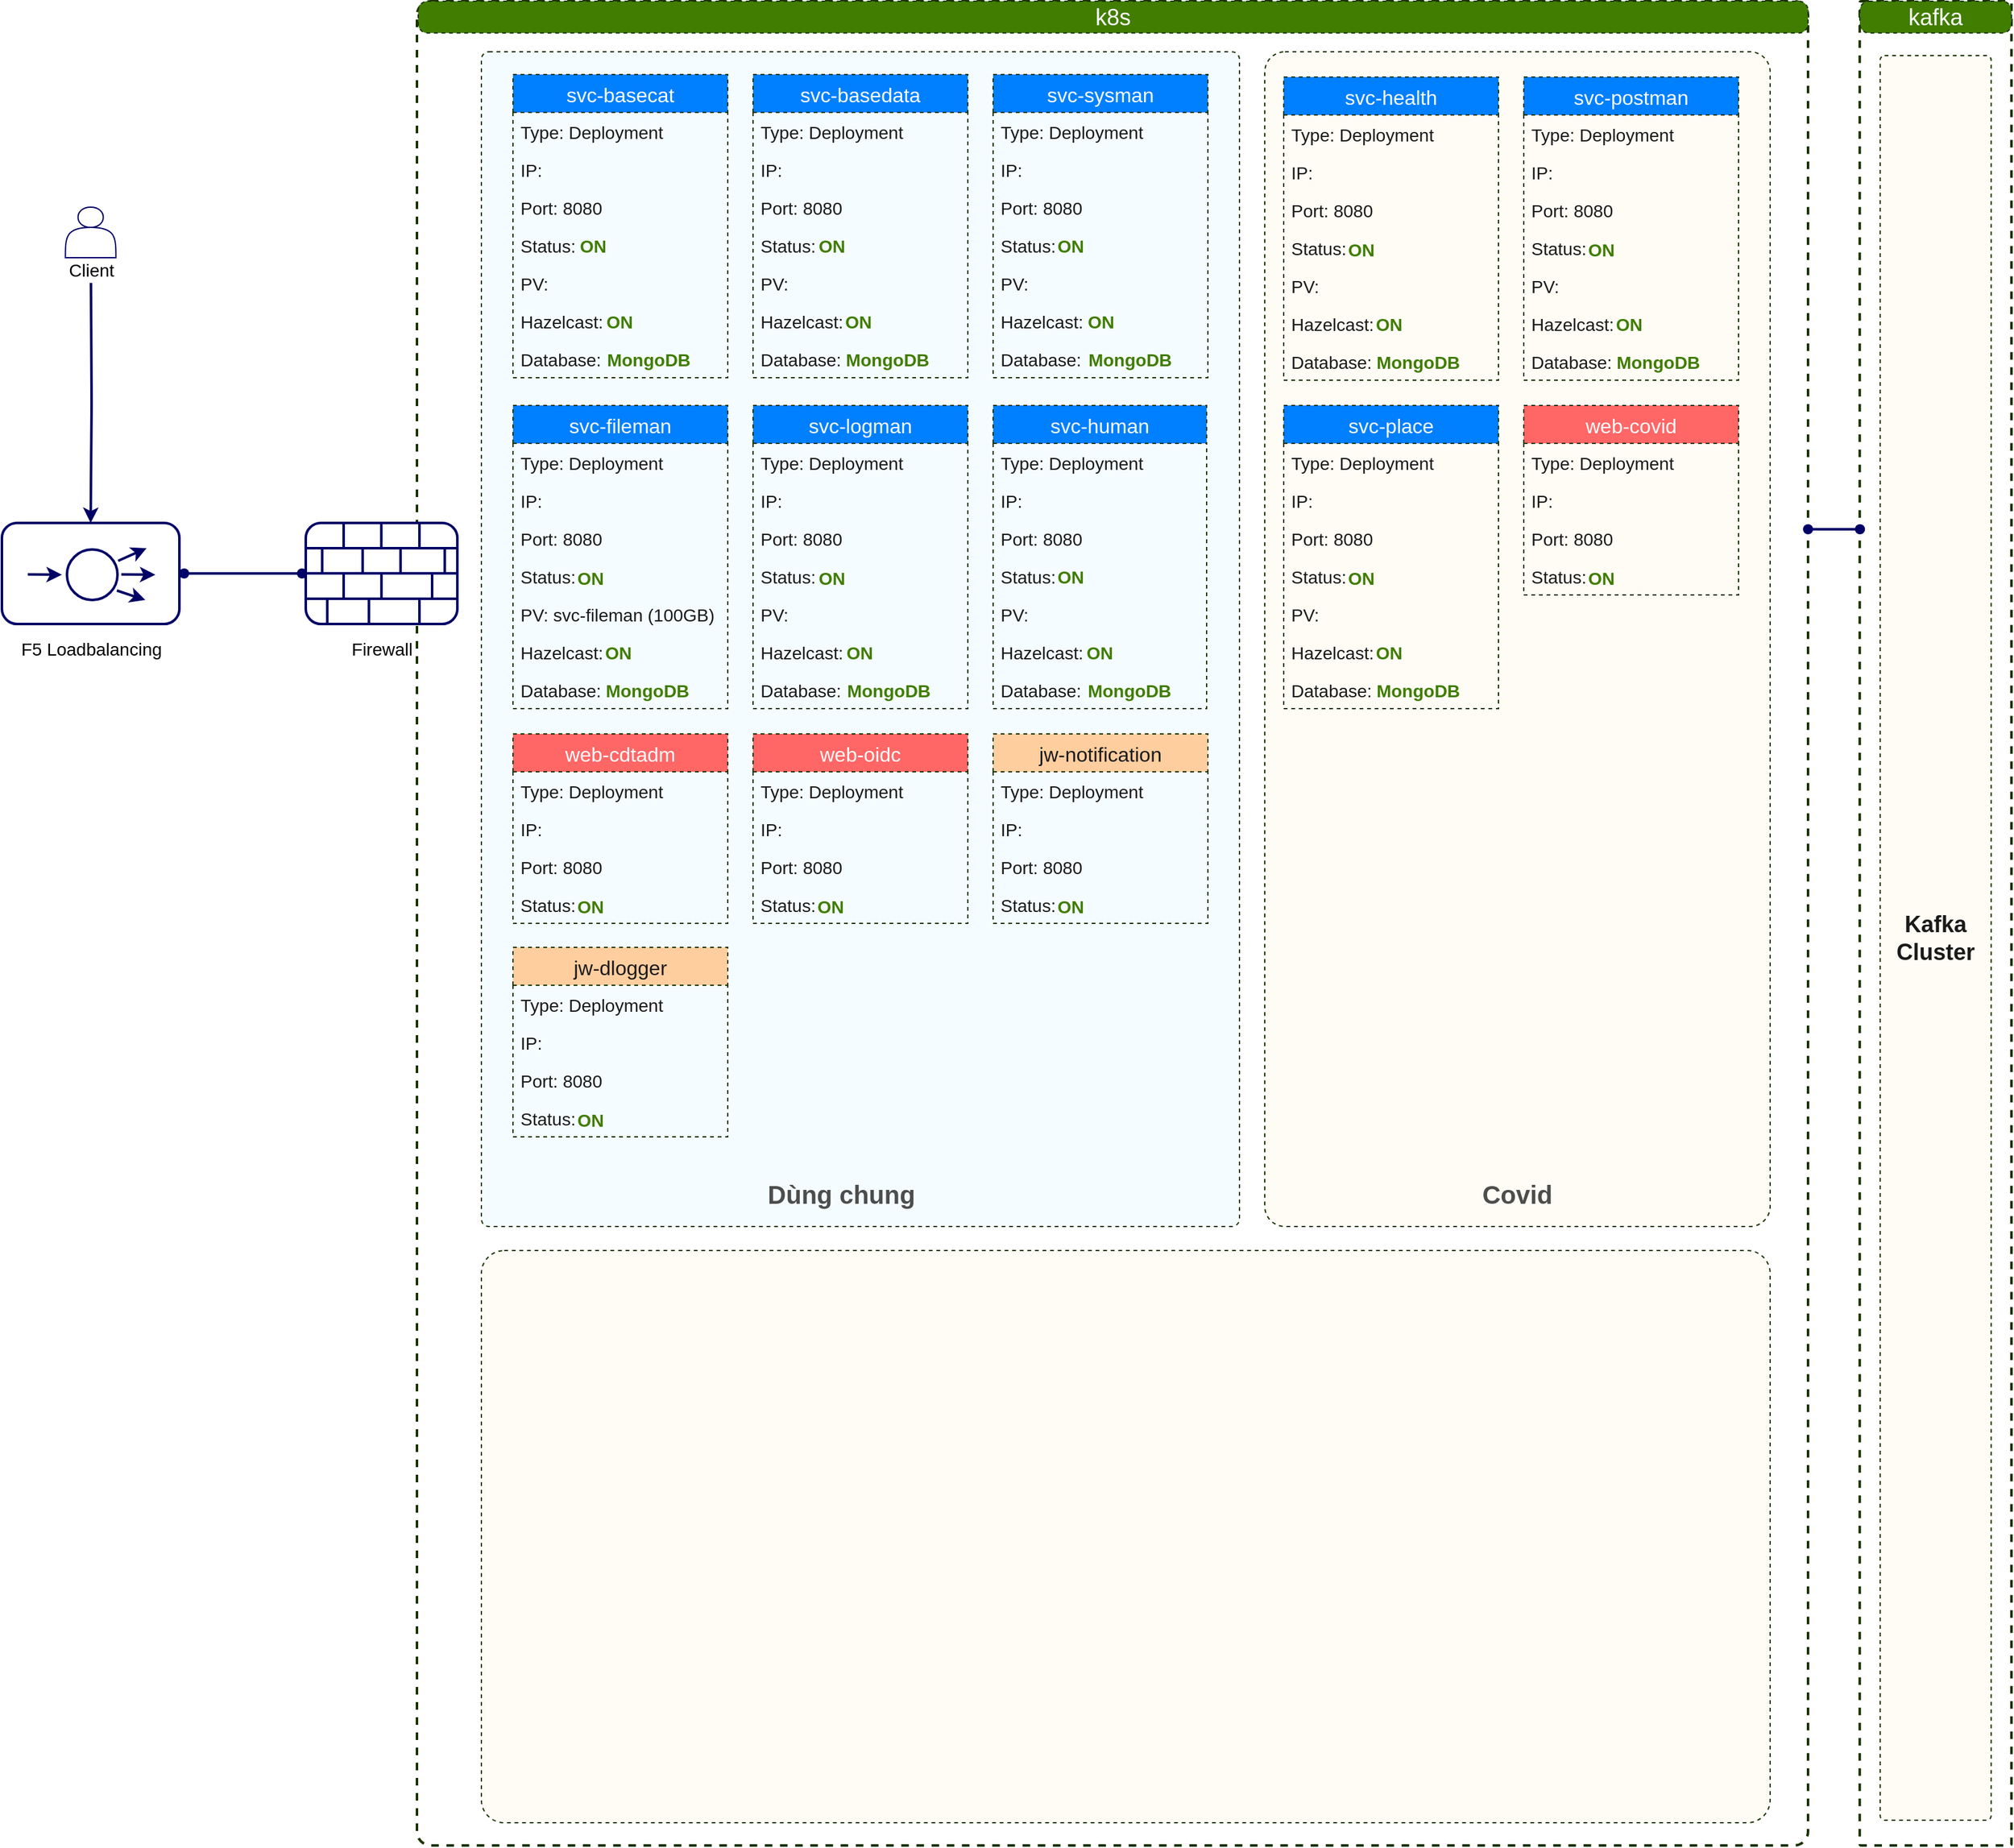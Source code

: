 <mxfile version="15.7.4" type="github">
  <diagram id="7NeZhMhzlDyfyFx5x0S0" name="Trang-1">
    <mxGraphModel dx="1884" dy="1044" grid="1" gridSize="10" guides="1" tooltips="1" connect="1" arrows="1" fold="1" page="1" pageScale="1" pageWidth="4681" pageHeight="3300" math="0" shadow="0">
      <root>
        <mxCell id="0" />
        <mxCell id="1" parent="0" />
        <mxCell id="WZIwgjO6Ospco73MhqYw-19" value="" style="group" vertex="1" connectable="0" parent="1">
          <mxGeometry x="319.5" y="1000" width="140.5" height="80" as="geometry" />
        </mxCell>
        <mxCell id="WZIwgjO6Ospco73MhqYw-12" value="" style="rounded=1;whiteSpace=wrap;html=1;strokeColor=#000066;strokeWidth=2;" vertex="1" parent="WZIwgjO6Ospco73MhqYw-19">
          <mxGeometry width="140.5" height="80" as="geometry" />
        </mxCell>
        <mxCell id="WZIwgjO6Ospco73MhqYw-13" value="" style="group" vertex="1" connectable="0" parent="WZIwgjO6Ospco73MhqYw-19">
          <mxGeometry x="20.5" y="20" width="101" height="41" as="geometry" />
        </mxCell>
        <mxCell id="WZIwgjO6Ospco73MhqYw-14" value="" style="ellipse;whiteSpace=wrap;html=1;aspect=fixed;strokeColor=#000066;strokeWidth=2;" vertex="1" parent="WZIwgjO6Ospco73MhqYw-13">
          <mxGeometry x="31" y="1" width="40" height="40" as="geometry" />
        </mxCell>
        <mxCell id="WZIwgjO6Ospco73MhqYw-15" value="" style="endArrow=classic;html=1;rounded=0;strokeWidth=2;strokeColor=#000066;" edge="1" parent="WZIwgjO6Ospco73MhqYw-13">
          <mxGeometry width="50" height="50" relative="1" as="geometry">
            <mxPoint x="71.5" y="10" as="sourcePoint" />
            <mxPoint x="94" as="targetPoint" />
          </mxGeometry>
        </mxCell>
        <mxCell id="WZIwgjO6Ospco73MhqYw-16" value="" style="endArrow=classic;html=1;rounded=0;strokeWidth=2;strokeColor=#000066;" edge="1" parent="WZIwgjO6Ospco73MhqYw-13">
          <mxGeometry width="50" height="50" relative="1" as="geometry">
            <mxPoint x="70.5" y="33.5" as="sourcePoint" />
            <mxPoint x="93" y="41" as="targetPoint" />
          </mxGeometry>
        </mxCell>
        <mxCell id="WZIwgjO6Ospco73MhqYw-17" value="" style="endArrow=classic;html=1;rounded=0;strokeWidth=2;strokeColor=#000066;" edge="1" parent="WZIwgjO6Ospco73MhqYw-13">
          <mxGeometry width="50" height="50" relative="1" as="geometry">
            <mxPoint x="74" y="20.76" as="sourcePoint" />
            <mxPoint x="101" y="21" as="targetPoint" />
          </mxGeometry>
        </mxCell>
        <mxCell id="WZIwgjO6Ospco73MhqYw-18" value="" style="endArrow=classic;html=1;rounded=0;strokeWidth=2;strokeColor=#000066;" edge="1" parent="WZIwgjO6Ospco73MhqYw-13">
          <mxGeometry width="50" height="50" relative="1" as="geometry">
            <mxPoint y="20.76" as="sourcePoint" />
            <mxPoint x="27" y="21" as="targetPoint" />
          </mxGeometry>
        </mxCell>
        <mxCell id="WZIwgjO6Ospco73MhqYw-22" value="&lt;font style=&quot;font-size: 14px&quot;&gt;F5 Loadbalancing&lt;/font&gt;" style="text;html=1;align=center;verticalAlign=middle;resizable=0;points=[];autosize=1;strokeColor=none;fillColor=none;" vertex="1" parent="1">
          <mxGeometry x="324.75" y="1090" width="130" height="20" as="geometry" />
        </mxCell>
        <mxCell id="WZIwgjO6Ospco73MhqYw-24" value="" style="group" vertex="1" connectable="0" parent="1">
          <mxGeometry x="364.75" y="750" width="50" height="60" as="geometry" />
        </mxCell>
        <mxCell id="WZIwgjO6Ospco73MhqYw-2" value="&lt;font style=&quot;font-size: 14px&quot;&gt;Client&lt;/font&gt;" style="text;html=1;align=center;verticalAlign=middle;resizable=0;points=[];autosize=1;strokeColor=none;fillColor=none;" vertex="1" parent="WZIwgjO6Ospco73MhqYw-24">
          <mxGeometry y="40" width="50" height="20" as="geometry" />
        </mxCell>
        <mxCell id="WZIwgjO6Ospco73MhqYw-25" style="edgeStyle=orthogonalEdgeStyle;rounded=0;orthogonalLoop=1;jettySize=auto;html=1;strokeColor=#000066;strokeWidth=2;" edge="1" parent="1" target="WZIwgjO6Ospco73MhqYw-12">
          <mxGeometry relative="1" as="geometry">
            <mxPoint x="390" y="810" as="sourcePoint" />
          </mxGeometry>
        </mxCell>
        <mxCell id="WZIwgjO6Ospco73MhqYw-28" value="" style="shape=waypoint;sketch=0;fillStyle=solid;size=6;pointerEvents=1;points=[];fillColor=none;resizable=0;rotatable=0;perimeter=centerPerimeter;snapToPoint=1;strokeColor=#000066;strokeWidth=2;" vertex="1" parent="1">
          <mxGeometry x="537" y="1020" width="40" height="40" as="geometry" />
        </mxCell>
        <mxCell id="WZIwgjO6Ospco73MhqYw-29" value="" style="shape=waypoint;sketch=0;fillStyle=solid;size=6;pointerEvents=1;points=[];fillColor=none;resizable=0;rotatable=0;perimeter=centerPerimeter;snapToPoint=1;strokeColor=#000066;strokeWidth=2;" vertex="1" parent="1">
          <mxGeometry x="443.75" y="1020" width="40" height="40" as="geometry" />
        </mxCell>
        <mxCell id="WZIwgjO6Ospco73MhqYw-30" value="" style="line;strokeWidth=2;html=1;perimeter=backbonePerimeter;points=[];outlineConnect=0;strokeColor=#000066;" vertex="1" parent="1">
          <mxGeometry x="460" y="1035" width="100" height="10" as="geometry" />
        </mxCell>
        <mxCell id="WZIwgjO6Ospco73MhqYw-59" value="" style="group" vertex="1" connectable="0" parent="1">
          <mxGeometry x="649" y="587" width="1127.25" height="1460" as="geometry" />
        </mxCell>
        <mxCell id="WZIwgjO6Ospco73MhqYw-53" value="" style="rounded=1;whiteSpace=wrap;html=1;strokeColor=#1A3300;strokeWidth=2;fillColor=none;arcSize=1;dashed=1;" vertex="1" parent="WZIwgjO6Ospco73MhqYw-59">
          <mxGeometry x="-1" width="1101" height="1460" as="geometry" />
        </mxCell>
        <mxCell id="WZIwgjO6Ospco73MhqYw-58" value="&lt;font color=&quot;#ffffff&quot; style=&quot;font-size: 18px&quot;&gt;k8s&lt;/font&gt;" style="rounded=1;whiteSpace=wrap;html=1;dashed=1;fontSize=14;strokeColor=#1A3300;strokeWidth=1;fillColor=#407D00;arcSize=29;" vertex="1" parent="WZIwgjO6Ospco73MhqYw-59">
          <mxGeometry width="1100" height="25.15" as="geometry" />
        </mxCell>
        <mxCell id="WZIwgjO6Ospco73MhqYw-435" value="" style="rounded=1;whiteSpace=wrap;html=1;dashed=1;fontSize=16;fontColor=#407D00;strokeColor=#1A3300;strokeWidth=1;fillColor=#FFFCF5;arcSize=4;" vertex="1" parent="WZIwgjO6Ospco73MhqYw-59">
          <mxGeometry x="670" y="40" width="400" height="930" as="geometry" />
        </mxCell>
        <mxCell id="WZIwgjO6Ospco73MhqYw-288" value="" style="group" vertex="1" connectable="0" parent="WZIwgjO6Ospco73MhqYw-59">
          <mxGeometry x="685" y="60" width="170" height="240" as="geometry" />
        </mxCell>
        <mxCell id="WZIwgjO6Ospco73MhqYw-289" value="svc-health" style="swimlane;fontStyle=0;childLayout=stackLayout;horizontal=1;startSize=30;horizontalStack=0;resizeParent=1;resizeParentMax=0;resizeLast=0;collapsible=1;marginBottom=0;dashed=1;fontSize=16;fontColor=#FFFFFF;strokeColor=#1A3300;strokeWidth=1;fillColor=#007FFF;" vertex="1" parent="WZIwgjO6Ospco73MhqYw-288">
          <mxGeometry width="170" height="240" as="geometry" />
        </mxCell>
        <mxCell id="WZIwgjO6Ospco73MhqYw-290" value="Type: Deployment" style="text;strokeColor=none;fillColor=none;align=left;verticalAlign=middle;spacingLeft=4;spacingRight=4;overflow=hidden;points=[[0,0.5],[1,0.5]];portConstraint=eastwest;rotatable=0;dashed=1;fontSize=14;fontColor=#1A1A1A;" vertex="1" parent="WZIwgjO6Ospco73MhqYw-289">
          <mxGeometry y="30" width="170" height="30" as="geometry" />
        </mxCell>
        <mxCell id="WZIwgjO6Ospco73MhqYw-291" value="IP:" style="text;strokeColor=none;fillColor=none;align=left;verticalAlign=middle;spacingLeft=4;spacingRight=4;overflow=hidden;points=[[0,0.5],[1,0.5]];portConstraint=eastwest;rotatable=0;dashed=1;fontSize=14;fontColor=#1A1A1A;" vertex="1" parent="WZIwgjO6Ospco73MhqYw-289">
          <mxGeometry y="60" width="170" height="30" as="geometry" />
        </mxCell>
        <mxCell id="WZIwgjO6Ospco73MhqYw-292" value="Port: 8080" style="text;strokeColor=none;fillColor=none;align=left;verticalAlign=middle;spacingLeft=4;spacingRight=4;overflow=hidden;points=[[0,0.5],[1,0.5]];portConstraint=eastwest;rotatable=0;dashed=1;fontSize=14;fontColor=#1A1A1A;" vertex="1" parent="WZIwgjO6Ospco73MhqYw-289">
          <mxGeometry y="90" width="170" height="30" as="geometry" />
        </mxCell>
        <mxCell id="WZIwgjO6Ospco73MhqYw-293" value="Status: " style="text;strokeColor=none;fillColor=none;align=left;verticalAlign=middle;spacingLeft=4;spacingRight=4;overflow=hidden;points=[[0,0.5],[1,0.5]];portConstraint=eastwest;rotatable=0;dashed=1;fontSize=14;fontColor=#1A1A1A;expand=0;imageAspect=0;connectable=0;recursiveResize=0;" vertex="1" parent="WZIwgjO6Ospco73MhqYw-289">
          <mxGeometry y="120" width="170" height="30" as="geometry" />
        </mxCell>
        <mxCell id="WZIwgjO6Ospco73MhqYw-294" value="PV:" style="text;strokeColor=none;fillColor=none;align=left;verticalAlign=middle;spacingLeft=4;spacingRight=4;overflow=hidden;points=[[0,0.5],[1,0.5]];portConstraint=eastwest;rotatable=0;dashed=1;fontSize=14;fontColor=#1A1A1A;" vertex="1" parent="WZIwgjO6Ospco73MhqYw-289">
          <mxGeometry y="150" width="170" height="30" as="geometry" />
        </mxCell>
        <mxCell id="WZIwgjO6Ospco73MhqYw-295" value="Hazelcast: " style="text;strokeColor=none;fillColor=none;align=left;verticalAlign=middle;spacingLeft=4;spacingRight=4;overflow=hidden;points=[[0,0.5],[1,0.5]];portConstraint=eastwest;rotatable=0;dashed=1;fontSize=14;fontColor=#1A1A1A;" vertex="1" parent="WZIwgjO6Ospco73MhqYw-289">
          <mxGeometry y="180" width="170" height="30" as="geometry" />
        </mxCell>
        <mxCell id="WZIwgjO6Ospco73MhqYw-296" value="Database:" style="text;strokeColor=none;fillColor=none;align=left;verticalAlign=middle;spacingLeft=4;spacingRight=4;overflow=hidden;points=[[0,0.5],[1,0.5]];portConstraint=eastwest;rotatable=0;dashed=1;fontSize=14;fontColor=#1A1A1A;" vertex="1" parent="WZIwgjO6Ospco73MhqYw-289">
          <mxGeometry y="210" width="170" height="30" as="geometry" />
        </mxCell>
        <mxCell id="WZIwgjO6Ospco73MhqYw-297" value="&lt;b&gt;ON&lt;/b&gt;" style="text;html=1;strokeColor=none;fillColor=none;align=center;verticalAlign=middle;whiteSpace=wrap;rounded=0;dashed=1;fontSize=14;fontColor=#407D00;" vertex="1" parent="WZIwgjO6Ospco73MhqYw-288">
          <mxGeometry x="41.071" y="122" width="41.286" height="30" as="geometry" />
        </mxCell>
        <mxCell id="WZIwgjO6Ospco73MhqYw-298" value="&lt;b&gt;ON&lt;/b&gt;" style="text;html=1;strokeColor=none;fillColor=none;align=center;verticalAlign=middle;whiteSpace=wrap;rounded=0;dashed=1;fontSize=14;fontColor=#407D00;" vertex="1" parent="WZIwgjO6Ospco73MhqYw-288">
          <mxGeometry x="56.5" y="181" width="53.429" height="30" as="geometry" />
        </mxCell>
        <mxCell id="WZIwgjO6Ospco73MhqYw-299" value="&lt;b&gt;MongoDB&lt;/b&gt;" style="text;html=1;strokeColor=none;fillColor=none;align=center;verticalAlign=middle;whiteSpace=wrap;rounded=0;dashed=1;fontSize=14;fontColor=#407D00;" vertex="1" parent="WZIwgjO6Ospco73MhqYw-288">
          <mxGeometry x="69.857" y="211" width="72.857" height="30" as="geometry" />
        </mxCell>
        <mxCell id="WZIwgjO6Ospco73MhqYw-177" value="" style="group" vertex="1" connectable="0" parent="WZIwgjO6Ospco73MhqYw-59">
          <mxGeometry x="685" y="320" width="170" height="240" as="geometry" />
        </mxCell>
        <mxCell id="WZIwgjO6Ospco73MhqYw-178" value="svc-place" style="swimlane;fontStyle=0;childLayout=stackLayout;horizontal=1;startSize=30;horizontalStack=0;resizeParent=1;resizeParentMax=0;resizeLast=0;collapsible=1;marginBottom=0;dashed=1;fontSize=16;fontColor=#FFFFFF;strokeColor=#1A3300;strokeWidth=1;fillColor=#007FFF;" vertex="1" parent="WZIwgjO6Ospco73MhqYw-177">
          <mxGeometry width="170" height="240" as="geometry" />
        </mxCell>
        <mxCell id="WZIwgjO6Ospco73MhqYw-179" value="Type: Deployment" style="text;strokeColor=none;fillColor=none;align=left;verticalAlign=middle;spacingLeft=4;spacingRight=4;overflow=hidden;points=[[0,0.5],[1,0.5]];portConstraint=eastwest;rotatable=0;dashed=1;fontSize=14;fontColor=#1A1A1A;" vertex="1" parent="WZIwgjO6Ospco73MhqYw-178">
          <mxGeometry y="30" width="170" height="30" as="geometry" />
        </mxCell>
        <mxCell id="WZIwgjO6Ospco73MhqYw-180" value="IP:" style="text;strokeColor=none;fillColor=none;align=left;verticalAlign=middle;spacingLeft=4;spacingRight=4;overflow=hidden;points=[[0,0.5],[1,0.5]];portConstraint=eastwest;rotatable=0;dashed=1;fontSize=14;fontColor=#1A1A1A;" vertex="1" parent="WZIwgjO6Ospco73MhqYw-178">
          <mxGeometry y="60" width="170" height="30" as="geometry" />
        </mxCell>
        <mxCell id="WZIwgjO6Ospco73MhqYw-181" value="Port: 8080" style="text;strokeColor=none;fillColor=none;align=left;verticalAlign=middle;spacingLeft=4;spacingRight=4;overflow=hidden;points=[[0,0.5],[1,0.5]];portConstraint=eastwest;rotatable=0;dashed=1;fontSize=14;fontColor=#1A1A1A;" vertex="1" parent="WZIwgjO6Ospco73MhqYw-178">
          <mxGeometry y="90" width="170" height="30" as="geometry" />
        </mxCell>
        <mxCell id="WZIwgjO6Ospco73MhqYw-182" value="Status: " style="text;strokeColor=none;fillColor=none;align=left;verticalAlign=middle;spacingLeft=4;spacingRight=4;overflow=hidden;points=[[0,0.5],[1,0.5]];portConstraint=eastwest;rotatable=0;dashed=1;fontSize=14;fontColor=#1A1A1A;expand=0;imageAspect=0;connectable=0;recursiveResize=0;" vertex="1" parent="WZIwgjO6Ospco73MhqYw-178">
          <mxGeometry y="120" width="170" height="30" as="geometry" />
        </mxCell>
        <mxCell id="WZIwgjO6Ospco73MhqYw-183" value="PV:" style="text;strokeColor=none;fillColor=none;align=left;verticalAlign=middle;spacingLeft=4;spacingRight=4;overflow=hidden;points=[[0,0.5],[1,0.5]];portConstraint=eastwest;rotatable=0;dashed=1;fontSize=14;fontColor=#1A1A1A;" vertex="1" parent="WZIwgjO6Ospco73MhqYw-178">
          <mxGeometry y="150" width="170" height="30" as="geometry" />
        </mxCell>
        <mxCell id="WZIwgjO6Ospco73MhqYw-184" value="Hazelcast: " style="text;strokeColor=none;fillColor=none;align=left;verticalAlign=middle;spacingLeft=4;spacingRight=4;overflow=hidden;points=[[0,0.5],[1,0.5]];portConstraint=eastwest;rotatable=0;dashed=1;fontSize=14;fontColor=#1A1A1A;" vertex="1" parent="WZIwgjO6Ospco73MhqYw-178">
          <mxGeometry y="180" width="170" height="30" as="geometry" />
        </mxCell>
        <mxCell id="WZIwgjO6Ospco73MhqYw-185" value="Database:" style="text;strokeColor=none;fillColor=none;align=left;verticalAlign=middle;spacingLeft=4;spacingRight=4;overflow=hidden;points=[[0,0.5],[1,0.5]];portConstraint=eastwest;rotatable=0;dashed=1;fontSize=14;fontColor=#1A1A1A;" vertex="1" parent="WZIwgjO6Ospco73MhqYw-178">
          <mxGeometry y="210" width="170" height="30" as="geometry" />
        </mxCell>
        <mxCell id="WZIwgjO6Ospco73MhqYw-186" value="&lt;b&gt;ON&lt;/b&gt;" style="text;html=1;strokeColor=none;fillColor=none;align=center;verticalAlign=middle;whiteSpace=wrap;rounded=0;dashed=1;fontSize=14;fontColor=#407D00;" vertex="1" parent="WZIwgjO6Ospco73MhqYw-177">
          <mxGeometry x="41.071" y="122" width="41.286" height="30" as="geometry" />
        </mxCell>
        <mxCell id="WZIwgjO6Ospco73MhqYw-187" value="&lt;b&gt;ON&lt;/b&gt;" style="text;html=1;strokeColor=none;fillColor=none;align=center;verticalAlign=middle;whiteSpace=wrap;rounded=0;dashed=1;fontSize=14;fontColor=#407D00;" vertex="1" parent="WZIwgjO6Ospco73MhqYw-177">
          <mxGeometry x="56.5" y="181" width="53.429" height="30" as="geometry" />
        </mxCell>
        <mxCell id="WZIwgjO6Ospco73MhqYw-188" value="&lt;b&gt;MongoDB&lt;/b&gt;" style="text;html=1;strokeColor=none;fillColor=none;align=center;verticalAlign=middle;whiteSpace=wrap;rounded=0;dashed=1;fontSize=14;fontColor=#407D00;" vertex="1" parent="WZIwgjO6Ospco73MhqYw-177">
          <mxGeometry x="69.857" y="211" width="72.857" height="30" as="geometry" />
        </mxCell>
        <mxCell id="WZIwgjO6Ospco73MhqYw-450" value="" style="rounded=1;whiteSpace=wrap;html=1;dashed=1;fontSize=16;fontColor=#407D00;strokeColor=#1A3300;strokeWidth=1;fillColor=#F5FCFF;arcSize=1;" vertex="1" parent="WZIwgjO6Ospco73MhqYw-59">
          <mxGeometry x="50" y="40" width="600" height="930" as="geometry" />
        </mxCell>
        <mxCell id="WZIwgjO6Ospco73MhqYw-451" value="" style="group" vertex="1" connectable="0" parent="WZIwgjO6Ospco73MhqYw-59">
          <mxGeometry x="75" y="58" width="170" height="240" as="geometry" />
        </mxCell>
        <mxCell id="WZIwgjO6Ospco73MhqYw-452" value="svc-basecat" style="swimlane;fontStyle=0;childLayout=stackLayout;horizontal=1;startSize=30;horizontalStack=0;resizeParent=1;resizeParentMax=0;resizeLast=0;collapsible=1;marginBottom=0;dashed=1;fontSize=16;fontColor=#FFFFFF;strokeColor=#1A3300;strokeWidth=1;fillColor=#007FFF;" vertex="1" parent="WZIwgjO6Ospco73MhqYw-451">
          <mxGeometry width="170" height="240" as="geometry" />
        </mxCell>
        <mxCell id="WZIwgjO6Ospco73MhqYw-453" value="Type: Deployment" style="text;strokeColor=none;fillColor=none;align=left;verticalAlign=middle;spacingLeft=4;spacingRight=4;overflow=hidden;points=[[0,0.5],[1,0.5]];portConstraint=eastwest;rotatable=0;dashed=1;fontSize=14;fontColor=#1A1A1A;" vertex="1" parent="WZIwgjO6Ospco73MhqYw-452">
          <mxGeometry y="30" width="170" height="30" as="geometry" />
        </mxCell>
        <mxCell id="WZIwgjO6Ospco73MhqYw-454" value="IP:" style="text;strokeColor=none;fillColor=none;align=left;verticalAlign=middle;spacingLeft=4;spacingRight=4;overflow=hidden;points=[[0,0.5],[1,0.5]];portConstraint=eastwest;rotatable=0;dashed=1;fontSize=14;fontColor=#1A1A1A;" vertex="1" parent="WZIwgjO6Ospco73MhqYw-452">
          <mxGeometry y="60" width="170" height="30" as="geometry" />
        </mxCell>
        <mxCell id="WZIwgjO6Ospco73MhqYw-455" value="Port: 8080" style="text;strokeColor=none;fillColor=none;align=left;verticalAlign=middle;spacingLeft=4;spacingRight=4;overflow=hidden;points=[[0,0.5],[1,0.5]];portConstraint=eastwest;rotatable=0;dashed=1;fontSize=14;fontColor=#1A1A1A;" vertex="1" parent="WZIwgjO6Ospco73MhqYw-452">
          <mxGeometry y="90" width="170" height="30" as="geometry" />
        </mxCell>
        <mxCell id="WZIwgjO6Ospco73MhqYw-456" value="Status: " style="text;strokeColor=none;fillColor=none;align=left;verticalAlign=middle;spacingLeft=4;spacingRight=4;overflow=hidden;points=[[0,0.5],[1,0.5]];portConstraint=eastwest;rotatable=0;dashed=1;fontSize=14;fontColor=#1A1A1A;expand=0;imageAspect=0;connectable=0;recursiveResize=0;" vertex="1" parent="WZIwgjO6Ospco73MhqYw-452">
          <mxGeometry y="120" width="170" height="30" as="geometry" />
        </mxCell>
        <mxCell id="WZIwgjO6Ospco73MhqYw-457" value="PV:" style="text;strokeColor=none;fillColor=none;align=left;verticalAlign=middle;spacingLeft=4;spacingRight=4;overflow=hidden;points=[[0,0.5],[1,0.5]];portConstraint=eastwest;rotatable=0;dashed=1;fontSize=14;fontColor=#1A1A1A;" vertex="1" parent="WZIwgjO6Ospco73MhqYw-452">
          <mxGeometry y="150" width="170" height="30" as="geometry" />
        </mxCell>
        <mxCell id="WZIwgjO6Ospco73MhqYw-458" value="Hazelcast: " style="text;strokeColor=none;fillColor=none;align=left;verticalAlign=middle;spacingLeft=4;spacingRight=4;overflow=hidden;points=[[0,0.5],[1,0.5]];portConstraint=eastwest;rotatable=0;dashed=1;fontSize=14;fontColor=#1A1A1A;" vertex="1" parent="WZIwgjO6Ospco73MhqYw-452">
          <mxGeometry y="180" width="170" height="30" as="geometry" />
        </mxCell>
        <mxCell id="WZIwgjO6Ospco73MhqYw-459" value="Database:" style="text;strokeColor=none;fillColor=none;align=left;verticalAlign=middle;spacingLeft=4;spacingRight=4;overflow=hidden;points=[[0,0.5],[1,0.5]];portConstraint=eastwest;rotatable=0;dashed=1;fontSize=14;fontColor=#1A1A1A;" vertex="1" parent="WZIwgjO6Ospco73MhqYw-452">
          <mxGeometry y="210" width="170" height="30" as="geometry" />
        </mxCell>
        <mxCell id="WZIwgjO6Ospco73MhqYw-460" value="&lt;b&gt;ON&lt;/b&gt;" style="text;html=1;strokeColor=none;fillColor=none;align=center;verticalAlign=middle;whiteSpace=wrap;rounded=0;dashed=1;fontSize=14;fontColor=#407D00;" vertex="1" parent="WZIwgjO6Ospco73MhqYw-451">
          <mxGeometry x="43.071" y="121" width="41.286" height="30" as="geometry" />
        </mxCell>
        <mxCell id="WZIwgjO6Ospco73MhqYw-461" value="&lt;b&gt;ON&lt;/b&gt;" style="text;html=1;strokeColor=none;fillColor=none;align=center;verticalAlign=middle;whiteSpace=wrap;rounded=0;dashed=1;fontSize=14;fontColor=#407D00;" vertex="1" parent="WZIwgjO6Ospco73MhqYw-451">
          <mxGeometry x="57.5" y="181" width="53.429" height="30" as="geometry" />
        </mxCell>
        <mxCell id="WZIwgjO6Ospco73MhqYw-462" value="&lt;b&gt;MongoDB&lt;/b&gt;" style="text;html=1;strokeColor=none;fillColor=none;align=center;verticalAlign=middle;whiteSpace=wrap;rounded=0;dashed=1;fontSize=14;fontColor=#407D00;" vertex="1" parent="WZIwgjO6Ospco73MhqYw-451">
          <mxGeometry x="70.857" y="211" width="72.857" height="30" as="geometry" />
        </mxCell>
        <mxCell id="WZIwgjO6Ospco73MhqYw-463" value="" style="group" vertex="1" connectable="0" parent="WZIwgjO6Ospco73MhqYw-59">
          <mxGeometry x="265" y="58" width="170" height="240" as="geometry" />
        </mxCell>
        <mxCell id="WZIwgjO6Ospco73MhqYw-464" value="svc-basedata" style="swimlane;fontStyle=0;childLayout=stackLayout;horizontal=1;startSize=30;horizontalStack=0;resizeParent=1;resizeParentMax=0;resizeLast=0;collapsible=1;marginBottom=0;dashed=1;fontSize=16;fontColor=#FFFFFF;strokeColor=#1A3300;strokeWidth=1;fillColor=#007FFF;" vertex="1" parent="WZIwgjO6Ospco73MhqYw-463">
          <mxGeometry width="170" height="240" as="geometry" />
        </mxCell>
        <mxCell id="WZIwgjO6Ospco73MhqYw-465" value="Type: Deployment" style="text;strokeColor=none;fillColor=none;align=left;verticalAlign=middle;spacingLeft=4;spacingRight=4;overflow=hidden;points=[[0,0.5],[1,0.5]];portConstraint=eastwest;rotatable=0;dashed=1;fontSize=14;fontColor=#1A1A1A;" vertex="1" parent="WZIwgjO6Ospco73MhqYw-464">
          <mxGeometry y="30" width="170" height="30" as="geometry" />
        </mxCell>
        <mxCell id="WZIwgjO6Ospco73MhqYw-466" value="IP:" style="text;strokeColor=none;fillColor=none;align=left;verticalAlign=middle;spacingLeft=4;spacingRight=4;overflow=hidden;points=[[0,0.5],[1,0.5]];portConstraint=eastwest;rotatable=0;dashed=1;fontSize=14;fontColor=#1A1A1A;" vertex="1" parent="WZIwgjO6Ospco73MhqYw-464">
          <mxGeometry y="60" width="170" height="30" as="geometry" />
        </mxCell>
        <mxCell id="WZIwgjO6Ospco73MhqYw-467" value="Port: 8080" style="text;strokeColor=none;fillColor=none;align=left;verticalAlign=middle;spacingLeft=4;spacingRight=4;overflow=hidden;points=[[0,0.5],[1,0.5]];portConstraint=eastwest;rotatable=0;dashed=1;fontSize=14;fontColor=#1A1A1A;" vertex="1" parent="WZIwgjO6Ospco73MhqYw-464">
          <mxGeometry y="90" width="170" height="30" as="geometry" />
        </mxCell>
        <mxCell id="WZIwgjO6Ospco73MhqYw-468" value="Status: " style="text;strokeColor=none;fillColor=none;align=left;verticalAlign=middle;spacingLeft=4;spacingRight=4;overflow=hidden;points=[[0,0.5],[1,0.5]];portConstraint=eastwest;rotatable=0;dashed=1;fontSize=14;fontColor=#1A1A1A;expand=0;imageAspect=0;connectable=0;recursiveResize=0;" vertex="1" parent="WZIwgjO6Ospco73MhqYw-464">
          <mxGeometry y="120" width="170" height="30" as="geometry" />
        </mxCell>
        <mxCell id="WZIwgjO6Ospco73MhqYw-469" value="PV:" style="text;strokeColor=none;fillColor=none;align=left;verticalAlign=middle;spacingLeft=4;spacingRight=4;overflow=hidden;points=[[0,0.5],[1,0.5]];portConstraint=eastwest;rotatable=0;dashed=1;fontSize=14;fontColor=#1A1A1A;" vertex="1" parent="WZIwgjO6Ospco73MhqYw-464">
          <mxGeometry y="150" width="170" height="30" as="geometry" />
        </mxCell>
        <mxCell id="WZIwgjO6Ospco73MhqYw-470" value="Hazelcast: " style="text;strokeColor=none;fillColor=none;align=left;verticalAlign=middle;spacingLeft=4;spacingRight=4;overflow=hidden;points=[[0,0.5],[1,0.5]];portConstraint=eastwest;rotatable=0;dashed=1;fontSize=14;fontColor=#1A1A1A;" vertex="1" parent="WZIwgjO6Ospco73MhqYw-464">
          <mxGeometry y="180" width="170" height="30" as="geometry" />
        </mxCell>
        <mxCell id="WZIwgjO6Ospco73MhqYw-471" value="Database:" style="text;strokeColor=none;fillColor=none;align=left;verticalAlign=middle;spacingLeft=4;spacingRight=4;overflow=hidden;points=[[0,0.5],[1,0.5]];portConstraint=eastwest;rotatable=0;dashed=1;fontSize=14;fontColor=#1A1A1A;" vertex="1" parent="WZIwgjO6Ospco73MhqYw-464">
          <mxGeometry y="210" width="170" height="30" as="geometry" />
        </mxCell>
        <mxCell id="WZIwgjO6Ospco73MhqYw-472" value="&lt;b&gt;ON&lt;/b&gt;" style="text;html=1;strokeColor=none;fillColor=none;align=center;verticalAlign=middle;whiteSpace=wrap;rounded=0;dashed=1;fontSize=14;fontColor=#407D00;" vertex="1" parent="WZIwgjO6Ospco73MhqYw-463">
          <mxGeometry x="42.127" y="121" width="41.286" height="30" as="geometry" />
        </mxCell>
        <mxCell id="WZIwgjO6Ospco73MhqYw-473" value="&lt;b&gt;ON&lt;/b&gt;" style="text;html=1;strokeColor=none;fillColor=none;align=center;verticalAlign=middle;whiteSpace=wrap;rounded=0;dashed=1;fontSize=14;fontColor=#407D00;" vertex="1" parent="WZIwgjO6Ospco73MhqYw-463">
          <mxGeometry x="56.833" y="181" width="53.429" height="30" as="geometry" />
        </mxCell>
        <mxCell id="WZIwgjO6Ospco73MhqYw-474" value="&lt;b&gt;MongoDB&lt;/b&gt;" style="text;html=1;strokeColor=none;fillColor=none;align=center;verticalAlign=middle;whiteSpace=wrap;rounded=0;dashed=1;fontSize=14;fontColor=#407D00;" vertex="1" parent="WZIwgjO6Ospco73MhqYw-463">
          <mxGeometry x="70.19" y="211" width="72.857" height="30" as="geometry" />
        </mxCell>
        <mxCell id="WZIwgjO6Ospco73MhqYw-475" value="" style="group" vertex="1" connectable="0" parent="WZIwgjO6Ospco73MhqYw-59">
          <mxGeometry x="455" y="58" width="170" height="240" as="geometry" />
        </mxCell>
        <mxCell id="WZIwgjO6Ospco73MhqYw-476" value="svc-sysman" style="swimlane;fontStyle=0;childLayout=stackLayout;horizontal=1;startSize=30;horizontalStack=0;resizeParent=1;resizeParentMax=0;resizeLast=0;collapsible=1;marginBottom=0;dashed=1;fontSize=16;fontColor=#FFFFFF;strokeColor=#1A3300;strokeWidth=1;fillColor=#007FFF;" vertex="1" parent="WZIwgjO6Ospco73MhqYw-475">
          <mxGeometry width="170" height="240" as="geometry" />
        </mxCell>
        <mxCell id="WZIwgjO6Ospco73MhqYw-477" value="Type: Deployment" style="text;strokeColor=none;fillColor=none;align=left;verticalAlign=middle;spacingLeft=4;spacingRight=4;overflow=hidden;points=[[0,0.5],[1,0.5]];portConstraint=eastwest;rotatable=0;dashed=1;fontSize=14;fontColor=#1A1A1A;" vertex="1" parent="WZIwgjO6Ospco73MhqYw-476">
          <mxGeometry y="30" width="170" height="30" as="geometry" />
        </mxCell>
        <mxCell id="WZIwgjO6Ospco73MhqYw-478" value="IP:" style="text;strokeColor=none;fillColor=none;align=left;verticalAlign=middle;spacingLeft=4;spacingRight=4;overflow=hidden;points=[[0,0.5],[1,0.5]];portConstraint=eastwest;rotatable=0;dashed=1;fontSize=14;fontColor=#1A1A1A;" vertex="1" parent="WZIwgjO6Ospco73MhqYw-476">
          <mxGeometry y="60" width="170" height="30" as="geometry" />
        </mxCell>
        <mxCell id="WZIwgjO6Ospco73MhqYw-479" value="Port: 8080" style="text;strokeColor=none;fillColor=none;align=left;verticalAlign=middle;spacingLeft=4;spacingRight=4;overflow=hidden;points=[[0,0.5],[1,0.5]];portConstraint=eastwest;rotatable=0;dashed=1;fontSize=14;fontColor=#1A1A1A;" vertex="1" parent="WZIwgjO6Ospco73MhqYw-476">
          <mxGeometry y="90" width="170" height="30" as="geometry" />
        </mxCell>
        <mxCell id="WZIwgjO6Ospco73MhqYw-480" value="Status: " style="text;strokeColor=none;fillColor=none;align=left;verticalAlign=middle;spacingLeft=4;spacingRight=4;overflow=hidden;points=[[0,0.5],[1,0.5]];portConstraint=eastwest;rotatable=0;dashed=1;fontSize=14;fontColor=#1A1A1A;expand=0;imageAspect=0;connectable=0;recursiveResize=0;" vertex="1" parent="WZIwgjO6Ospco73MhqYw-476">
          <mxGeometry y="120" width="170" height="30" as="geometry" />
        </mxCell>
        <mxCell id="WZIwgjO6Ospco73MhqYw-481" value="PV:" style="text;strokeColor=none;fillColor=none;align=left;verticalAlign=middle;spacingLeft=4;spacingRight=4;overflow=hidden;points=[[0,0.5],[1,0.5]];portConstraint=eastwest;rotatable=0;dashed=1;fontSize=14;fontColor=#1A1A1A;" vertex="1" parent="WZIwgjO6Ospco73MhqYw-476">
          <mxGeometry y="150" width="170" height="30" as="geometry" />
        </mxCell>
        <mxCell id="WZIwgjO6Ospco73MhqYw-482" value="Hazelcast: " style="text;strokeColor=none;fillColor=none;align=left;verticalAlign=middle;spacingLeft=4;spacingRight=4;overflow=hidden;points=[[0,0.5],[1,0.5]];portConstraint=eastwest;rotatable=0;dashed=1;fontSize=14;fontColor=#1A1A1A;" vertex="1" parent="WZIwgjO6Ospco73MhqYw-476">
          <mxGeometry y="180" width="170" height="30" as="geometry" />
        </mxCell>
        <mxCell id="WZIwgjO6Ospco73MhqYw-483" value="Database:" style="text;strokeColor=none;fillColor=none;align=left;verticalAlign=middle;spacingLeft=4;spacingRight=4;overflow=hidden;points=[[0,0.5],[1,0.5]];portConstraint=eastwest;rotatable=0;dashed=1;fontSize=14;fontColor=#1A1A1A;" vertex="1" parent="WZIwgjO6Ospco73MhqYw-476">
          <mxGeometry y="210" width="170" height="30" as="geometry" />
        </mxCell>
        <mxCell id="WZIwgjO6Ospco73MhqYw-484" value="&lt;b&gt;ON&lt;/b&gt;" style="text;html=1;strokeColor=none;fillColor=none;align=center;verticalAlign=middle;whiteSpace=wrap;rounded=0;dashed=1;fontSize=14;fontColor=#407D00;" vertex="1" parent="WZIwgjO6Ospco73MhqYw-475">
          <mxGeometry x="41.446" y="121" width="41.286" height="30" as="geometry" />
        </mxCell>
        <mxCell id="WZIwgjO6Ospco73MhqYw-485" value="&lt;b&gt;ON&lt;/b&gt;" style="text;html=1;strokeColor=none;fillColor=none;align=center;verticalAlign=middle;whiteSpace=wrap;rounded=0;dashed=1;fontSize=14;fontColor=#407D00;" vertex="1" parent="WZIwgjO6Ospco73MhqYw-475">
          <mxGeometry x="58.75" y="181" width="53.429" height="30" as="geometry" />
        </mxCell>
        <mxCell id="WZIwgjO6Ospco73MhqYw-486" value="&lt;b&gt;MongoDB&lt;/b&gt;" style="text;html=1;strokeColor=none;fillColor=none;align=center;verticalAlign=middle;whiteSpace=wrap;rounded=0;dashed=1;fontSize=14;fontColor=#407D00;" vertex="1" parent="WZIwgjO6Ospco73MhqYw-475">
          <mxGeometry x="72.107" y="211" width="72.857" height="30" as="geometry" />
        </mxCell>
        <mxCell id="WZIwgjO6Ospco73MhqYw-487" value="" style="group" vertex="1" connectable="0" parent="WZIwgjO6Ospco73MhqYw-59">
          <mxGeometry x="75" y="320" width="170" height="240" as="geometry" />
        </mxCell>
        <mxCell id="WZIwgjO6Ospco73MhqYw-488" value="svc-fileman" style="swimlane;fontStyle=0;childLayout=stackLayout;horizontal=1;startSize=30;horizontalStack=0;resizeParent=1;resizeParentMax=0;resizeLast=0;collapsible=1;marginBottom=0;dashed=1;fontSize=16;fontColor=#FFFFFF;strokeColor=#1A3300;strokeWidth=1;fillColor=#007FFF;" vertex="1" parent="WZIwgjO6Ospco73MhqYw-487">
          <mxGeometry width="170" height="240" as="geometry" />
        </mxCell>
        <mxCell id="WZIwgjO6Ospco73MhqYw-489" value="Type: Deployment" style="text;strokeColor=none;fillColor=none;align=left;verticalAlign=middle;spacingLeft=4;spacingRight=4;overflow=hidden;points=[[0,0.5],[1,0.5]];portConstraint=eastwest;rotatable=0;dashed=1;fontSize=14;fontColor=#1A1A1A;" vertex="1" parent="WZIwgjO6Ospco73MhqYw-488">
          <mxGeometry y="30" width="170" height="30" as="geometry" />
        </mxCell>
        <mxCell id="WZIwgjO6Ospco73MhqYw-490" value="IP:" style="text;strokeColor=none;fillColor=none;align=left;verticalAlign=middle;spacingLeft=4;spacingRight=4;overflow=hidden;points=[[0,0.5],[1,0.5]];portConstraint=eastwest;rotatable=0;dashed=1;fontSize=14;fontColor=#1A1A1A;" vertex="1" parent="WZIwgjO6Ospco73MhqYw-488">
          <mxGeometry y="60" width="170" height="30" as="geometry" />
        </mxCell>
        <mxCell id="WZIwgjO6Ospco73MhqYw-491" value="Port: 8080" style="text;strokeColor=none;fillColor=none;align=left;verticalAlign=middle;spacingLeft=4;spacingRight=4;overflow=hidden;points=[[0,0.5],[1,0.5]];portConstraint=eastwest;rotatable=0;dashed=1;fontSize=14;fontColor=#1A1A1A;" vertex="1" parent="WZIwgjO6Ospco73MhqYw-488">
          <mxGeometry y="90" width="170" height="30" as="geometry" />
        </mxCell>
        <mxCell id="WZIwgjO6Ospco73MhqYw-492" value="Status: " style="text;strokeColor=none;fillColor=none;align=left;verticalAlign=middle;spacingLeft=4;spacingRight=4;overflow=hidden;points=[[0,0.5],[1,0.5]];portConstraint=eastwest;rotatable=0;dashed=1;fontSize=14;fontColor=#1A1A1A;expand=0;imageAspect=0;connectable=0;recursiveResize=0;" vertex="1" parent="WZIwgjO6Ospco73MhqYw-488">
          <mxGeometry y="120" width="170" height="30" as="geometry" />
        </mxCell>
        <mxCell id="WZIwgjO6Ospco73MhqYw-493" value="PV: svc-fileman (100GB)" style="text;strokeColor=none;fillColor=none;align=left;verticalAlign=middle;spacingLeft=4;spacingRight=4;overflow=hidden;points=[[0,0.5],[1,0.5]];portConstraint=eastwest;rotatable=0;dashed=1;fontSize=14;fontColor=#1A1A1A;" vertex="1" parent="WZIwgjO6Ospco73MhqYw-488">
          <mxGeometry y="150" width="170" height="30" as="geometry" />
        </mxCell>
        <mxCell id="WZIwgjO6Ospco73MhqYw-494" value="Hazelcast: " style="text;strokeColor=none;fillColor=none;align=left;verticalAlign=middle;spacingLeft=4;spacingRight=4;overflow=hidden;points=[[0,0.5],[1,0.5]];portConstraint=eastwest;rotatable=0;dashed=1;fontSize=14;fontColor=#1A1A1A;" vertex="1" parent="WZIwgjO6Ospco73MhqYw-488">
          <mxGeometry y="180" width="170" height="30" as="geometry" />
        </mxCell>
        <mxCell id="WZIwgjO6Ospco73MhqYw-495" value="Database:" style="text;strokeColor=none;fillColor=none;align=left;verticalAlign=middle;spacingLeft=4;spacingRight=4;overflow=hidden;points=[[0,0.5],[1,0.5]];portConstraint=eastwest;rotatable=0;dashed=1;fontSize=14;fontColor=#1A1A1A;" vertex="1" parent="WZIwgjO6Ospco73MhqYw-488">
          <mxGeometry y="210" width="170" height="30" as="geometry" />
        </mxCell>
        <mxCell id="WZIwgjO6Ospco73MhqYw-496" value="&lt;b&gt;ON&lt;/b&gt;" style="text;html=1;strokeColor=none;fillColor=none;align=center;verticalAlign=middle;whiteSpace=wrap;rounded=0;dashed=1;fontSize=14;fontColor=#407D00;" vertex="1" parent="WZIwgjO6Ospco73MhqYw-487">
          <mxGeometry x="41.071" y="122" width="41.286" height="30" as="geometry" />
        </mxCell>
        <mxCell id="WZIwgjO6Ospco73MhqYw-497" value="&lt;b&gt;ON&lt;/b&gt;" style="text;html=1;strokeColor=none;fillColor=none;align=center;verticalAlign=middle;whiteSpace=wrap;rounded=0;dashed=1;fontSize=14;fontColor=#407D00;" vertex="1" parent="WZIwgjO6Ospco73MhqYw-487">
          <mxGeometry x="56.5" y="181" width="53.429" height="30" as="geometry" />
        </mxCell>
        <mxCell id="WZIwgjO6Ospco73MhqYw-498" value="&lt;b&gt;MongoDB&lt;/b&gt;" style="text;html=1;strokeColor=none;fillColor=none;align=center;verticalAlign=middle;whiteSpace=wrap;rounded=0;dashed=1;fontSize=14;fontColor=#407D00;" vertex="1" parent="WZIwgjO6Ospco73MhqYw-487">
          <mxGeometry x="69.857" y="211" width="72.857" height="30" as="geometry" />
        </mxCell>
        <mxCell id="WZIwgjO6Ospco73MhqYw-499" value="" style="group" vertex="1" connectable="0" parent="WZIwgjO6Ospco73MhqYw-59">
          <mxGeometry x="265" y="320" width="170" height="240" as="geometry" />
        </mxCell>
        <mxCell id="WZIwgjO6Ospco73MhqYw-500" value="svc-logman" style="swimlane;fontStyle=0;childLayout=stackLayout;horizontal=1;startSize=30;horizontalStack=0;resizeParent=1;resizeParentMax=0;resizeLast=0;collapsible=1;marginBottom=0;dashed=1;fontSize=16;fontColor=#FFFFFF;strokeColor=#1A3300;strokeWidth=1;fillColor=#007FFF;" vertex="1" parent="WZIwgjO6Ospco73MhqYw-499">
          <mxGeometry width="170" height="240" as="geometry" />
        </mxCell>
        <mxCell id="WZIwgjO6Ospco73MhqYw-501" value="Type: Deployment" style="text;strokeColor=none;fillColor=none;align=left;verticalAlign=middle;spacingLeft=4;spacingRight=4;overflow=hidden;points=[[0,0.5],[1,0.5]];portConstraint=eastwest;rotatable=0;dashed=1;fontSize=14;fontColor=#1A1A1A;" vertex="1" parent="WZIwgjO6Ospco73MhqYw-500">
          <mxGeometry y="30" width="170" height="30" as="geometry" />
        </mxCell>
        <mxCell id="WZIwgjO6Ospco73MhqYw-502" value="IP:" style="text;strokeColor=none;fillColor=none;align=left;verticalAlign=middle;spacingLeft=4;spacingRight=4;overflow=hidden;points=[[0,0.5],[1,0.5]];portConstraint=eastwest;rotatable=0;dashed=1;fontSize=14;fontColor=#1A1A1A;" vertex="1" parent="WZIwgjO6Ospco73MhqYw-500">
          <mxGeometry y="60" width="170" height="30" as="geometry" />
        </mxCell>
        <mxCell id="WZIwgjO6Ospco73MhqYw-503" value="Port: 8080" style="text;strokeColor=none;fillColor=none;align=left;verticalAlign=middle;spacingLeft=4;spacingRight=4;overflow=hidden;points=[[0,0.5],[1,0.5]];portConstraint=eastwest;rotatable=0;dashed=1;fontSize=14;fontColor=#1A1A1A;" vertex="1" parent="WZIwgjO6Ospco73MhqYw-500">
          <mxGeometry y="90" width="170" height="30" as="geometry" />
        </mxCell>
        <mxCell id="WZIwgjO6Ospco73MhqYw-504" value="Status: " style="text;strokeColor=none;fillColor=none;align=left;verticalAlign=middle;spacingLeft=4;spacingRight=4;overflow=hidden;points=[[0,0.5],[1,0.5]];portConstraint=eastwest;rotatable=0;dashed=1;fontSize=14;fontColor=#1A1A1A;expand=0;imageAspect=0;connectable=0;recursiveResize=0;" vertex="1" parent="WZIwgjO6Ospco73MhqYw-500">
          <mxGeometry y="120" width="170" height="30" as="geometry" />
        </mxCell>
        <mxCell id="WZIwgjO6Ospco73MhqYw-505" value="PV:" style="text;strokeColor=none;fillColor=none;align=left;verticalAlign=middle;spacingLeft=4;spacingRight=4;overflow=hidden;points=[[0,0.5],[1,0.5]];portConstraint=eastwest;rotatable=0;dashed=1;fontSize=14;fontColor=#1A1A1A;" vertex="1" parent="WZIwgjO6Ospco73MhqYw-500">
          <mxGeometry y="150" width="170" height="30" as="geometry" />
        </mxCell>
        <mxCell id="WZIwgjO6Ospco73MhqYw-506" value="Hazelcast: " style="text;strokeColor=none;fillColor=none;align=left;verticalAlign=middle;spacingLeft=4;spacingRight=4;overflow=hidden;points=[[0,0.5],[1,0.5]];portConstraint=eastwest;rotatable=0;dashed=1;fontSize=14;fontColor=#1A1A1A;" vertex="1" parent="WZIwgjO6Ospco73MhqYw-500">
          <mxGeometry y="180" width="170" height="30" as="geometry" />
        </mxCell>
        <mxCell id="WZIwgjO6Ospco73MhqYw-507" value="Database:" style="text;strokeColor=none;fillColor=none;align=left;verticalAlign=middle;spacingLeft=4;spacingRight=4;overflow=hidden;points=[[0,0.5],[1,0.5]];portConstraint=eastwest;rotatable=0;dashed=1;fontSize=14;fontColor=#1A1A1A;" vertex="1" parent="WZIwgjO6Ospco73MhqYw-500">
          <mxGeometry y="210" width="170" height="30" as="geometry" />
        </mxCell>
        <mxCell id="WZIwgjO6Ospco73MhqYw-508" value="&lt;b&gt;ON&lt;/b&gt;" style="text;html=1;strokeColor=none;fillColor=none;align=center;verticalAlign=middle;whiteSpace=wrap;rounded=0;dashed=1;fontSize=14;fontColor=#407D00;" vertex="1" parent="WZIwgjO6Ospco73MhqYw-499">
          <mxGeometry x="42.071" y="122" width="41.286" height="30" as="geometry" />
        </mxCell>
        <mxCell id="WZIwgjO6Ospco73MhqYw-509" value="&lt;b&gt;ON&lt;/b&gt;" style="text;html=1;strokeColor=none;fillColor=none;align=center;verticalAlign=middle;whiteSpace=wrap;rounded=0;dashed=1;fontSize=14;fontColor=#407D00;" vertex="1" parent="WZIwgjO6Ospco73MhqYw-499">
          <mxGeometry x="57.5" y="181" width="53.429" height="30" as="geometry" />
        </mxCell>
        <mxCell id="WZIwgjO6Ospco73MhqYw-510" value="&lt;b&gt;MongoDB&lt;/b&gt;" style="text;html=1;strokeColor=none;fillColor=none;align=center;verticalAlign=middle;whiteSpace=wrap;rounded=0;dashed=1;fontSize=14;fontColor=#407D00;" vertex="1" parent="WZIwgjO6Ospco73MhqYw-499">
          <mxGeometry x="70.857" y="211" width="72.857" height="30" as="geometry" />
        </mxCell>
        <mxCell id="WZIwgjO6Ospco73MhqYw-511" value="" style="group" vertex="1" connectable="0" parent="WZIwgjO6Ospco73MhqYw-59">
          <mxGeometry x="455" y="320" width="169" height="240" as="geometry" />
        </mxCell>
        <mxCell id="WZIwgjO6Ospco73MhqYw-512" value="svc-human" style="swimlane;fontStyle=0;childLayout=stackLayout;horizontal=1;startSize=30;horizontalStack=0;resizeParent=1;resizeParentMax=0;resizeLast=0;collapsible=1;marginBottom=0;dashed=1;fontSize=16;fontColor=#FFFFFF;strokeColor=#1A3300;strokeWidth=1;fillColor=#007FFF;" vertex="1" parent="WZIwgjO6Ospco73MhqYw-511">
          <mxGeometry width="169" height="240" as="geometry" />
        </mxCell>
        <mxCell id="WZIwgjO6Ospco73MhqYw-513" value="Type: Deployment" style="text;strokeColor=none;fillColor=none;align=left;verticalAlign=middle;spacingLeft=4;spacingRight=4;overflow=hidden;points=[[0,0.5],[1,0.5]];portConstraint=eastwest;rotatable=0;dashed=1;fontSize=14;fontColor=#1A1A1A;" vertex="1" parent="WZIwgjO6Ospco73MhqYw-512">
          <mxGeometry y="30" width="169" height="30" as="geometry" />
        </mxCell>
        <mxCell id="WZIwgjO6Ospco73MhqYw-514" value="IP:" style="text;strokeColor=none;fillColor=none;align=left;verticalAlign=middle;spacingLeft=4;spacingRight=4;overflow=hidden;points=[[0,0.5],[1,0.5]];portConstraint=eastwest;rotatable=0;dashed=1;fontSize=14;fontColor=#1A1A1A;" vertex="1" parent="WZIwgjO6Ospco73MhqYw-512">
          <mxGeometry y="60" width="169" height="30" as="geometry" />
        </mxCell>
        <mxCell id="WZIwgjO6Ospco73MhqYw-515" value="Port: 8080" style="text;strokeColor=none;fillColor=none;align=left;verticalAlign=middle;spacingLeft=4;spacingRight=4;overflow=hidden;points=[[0,0.5],[1,0.5]];portConstraint=eastwest;rotatable=0;dashed=1;fontSize=14;fontColor=#1A1A1A;" vertex="1" parent="WZIwgjO6Ospco73MhqYw-512">
          <mxGeometry y="90" width="169" height="30" as="geometry" />
        </mxCell>
        <mxCell id="WZIwgjO6Ospco73MhqYw-516" value="Status: " style="text;strokeColor=none;fillColor=none;align=left;verticalAlign=middle;spacingLeft=4;spacingRight=4;overflow=hidden;points=[[0,0.5],[1,0.5]];portConstraint=eastwest;rotatable=0;dashed=1;fontSize=14;fontColor=#1A1A1A;expand=0;imageAspect=0;connectable=0;recursiveResize=0;" vertex="1" parent="WZIwgjO6Ospco73MhqYw-512">
          <mxGeometry y="120" width="169" height="30" as="geometry" />
        </mxCell>
        <mxCell id="WZIwgjO6Ospco73MhqYw-517" value="PV:" style="text;strokeColor=none;fillColor=none;align=left;verticalAlign=middle;spacingLeft=4;spacingRight=4;overflow=hidden;points=[[0,0.5],[1,0.5]];portConstraint=eastwest;rotatable=0;dashed=1;fontSize=14;fontColor=#1A1A1A;" vertex="1" parent="WZIwgjO6Ospco73MhqYw-512">
          <mxGeometry y="150" width="169" height="30" as="geometry" />
        </mxCell>
        <mxCell id="WZIwgjO6Ospco73MhqYw-518" value="Hazelcast: " style="text;strokeColor=none;fillColor=none;align=left;verticalAlign=middle;spacingLeft=4;spacingRight=4;overflow=hidden;points=[[0,0.5],[1,0.5]];portConstraint=eastwest;rotatable=0;dashed=1;fontSize=14;fontColor=#1A1A1A;" vertex="1" parent="WZIwgjO6Ospco73MhqYw-512">
          <mxGeometry y="180" width="169" height="30" as="geometry" />
        </mxCell>
        <mxCell id="WZIwgjO6Ospco73MhqYw-519" value="Database:" style="text;strokeColor=none;fillColor=none;align=left;verticalAlign=middle;spacingLeft=4;spacingRight=4;overflow=hidden;points=[[0,0.5],[1,0.5]];portConstraint=eastwest;rotatable=0;dashed=1;fontSize=14;fontColor=#1A1A1A;" vertex="1" parent="WZIwgjO6Ospco73MhqYw-512">
          <mxGeometry y="210" width="169" height="30" as="geometry" />
        </mxCell>
        <mxCell id="WZIwgjO6Ospco73MhqYw-520" value="&lt;b&gt;ON&lt;/b&gt;" style="text;html=1;strokeColor=none;fillColor=none;align=center;verticalAlign=middle;whiteSpace=wrap;rounded=0;dashed=1;fontSize=14;fontColor=#407D00;" vertex="1" parent="WZIwgjO6Ospco73MhqYw-511">
          <mxGeometry x="41.173" y="121" width="41.043" height="30" as="geometry" />
        </mxCell>
        <mxCell id="WZIwgjO6Ospco73MhqYw-521" value="&lt;b&gt;ON&lt;/b&gt;" style="text;html=1;strokeColor=none;fillColor=none;align=center;verticalAlign=middle;whiteSpace=wrap;rounded=0;dashed=1;fontSize=14;fontColor=#407D00;" vertex="1" parent="WZIwgjO6Ospco73MhqYw-511">
          <mxGeometry x="58.375" y="181" width="53.114" height="30" as="geometry" />
        </mxCell>
        <mxCell id="WZIwgjO6Ospco73MhqYw-522" value="&lt;b&gt;MongoDB&lt;/b&gt;" style="text;html=1;strokeColor=none;fillColor=none;align=center;verticalAlign=middle;whiteSpace=wrap;rounded=0;dashed=1;fontSize=14;fontColor=#407D00;" vertex="1" parent="WZIwgjO6Ospco73MhqYw-511">
          <mxGeometry x="71.654" y="211" width="72.429" height="30" as="geometry" />
        </mxCell>
        <mxCell id="WZIwgjO6Ospco73MhqYw-523" value="" style="group" vertex="1" connectable="0" parent="WZIwgjO6Ospco73MhqYw-59">
          <mxGeometry x="75" y="580" width="170" height="240" as="geometry" />
        </mxCell>
        <mxCell id="WZIwgjO6Ospco73MhqYw-524" value="web-cdtadm" style="swimlane;fontStyle=0;childLayout=stackLayout;horizontal=1;startSize=30;horizontalStack=0;resizeParent=1;resizeParentMax=0;resizeLast=0;collapsible=1;marginBottom=0;dashed=1;fontSize=16;fontColor=#FFFFFF;strokeColor=#1A3300;strokeWidth=1;fillColor=#FF6666;" vertex="1" parent="WZIwgjO6Ospco73MhqYw-523">
          <mxGeometry width="170" height="150" as="geometry" />
        </mxCell>
        <mxCell id="WZIwgjO6Ospco73MhqYw-525" value="Type: Deployment" style="text;strokeColor=none;fillColor=none;align=left;verticalAlign=middle;spacingLeft=4;spacingRight=4;overflow=hidden;points=[[0,0.5],[1,0.5]];portConstraint=eastwest;rotatable=0;dashed=1;fontSize=14;fontColor=#1A1A1A;" vertex="1" parent="WZIwgjO6Ospco73MhqYw-524">
          <mxGeometry y="30" width="170" height="30" as="geometry" />
        </mxCell>
        <mxCell id="WZIwgjO6Ospco73MhqYw-526" value="IP:" style="text;strokeColor=none;fillColor=none;align=left;verticalAlign=middle;spacingLeft=4;spacingRight=4;overflow=hidden;points=[[0,0.5],[1,0.5]];portConstraint=eastwest;rotatable=0;dashed=1;fontSize=14;fontColor=#1A1A1A;" vertex="1" parent="WZIwgjO6Ospco73MhqYw-524">
          <mxGeometry y="60" width="170" height="30" as="geometry" />
        </mxCell>
        <mxCell id="WZIwgjO6Ospco73MhqYw-527" value="Port: 8080" style="text;strokeColor=none;fillColor=none;align=left;verticalAlign=middle;spacingLeft=4;spacingRight=4;overflow=hidden;points=[[0,0.5],[1,0.5]];portConstraint=eastwest;rotatable=0;dashed=1;fontSize=14;fontColor=#1A1A1A;" vertex="1" parent="WZIwgjO6Ospco73MhqYw-524">
          <mxGeometry y="90" width="170" height="30" as="geometry" />
        </mxCell>
        <mxCell id="WZIwgjO6Ospco73MhqYw-528" value="Status: " style="text;strokeColor=none;fillColor=none;align=left;verticalAlign=middle;spacingLeft=4;spacingRight=4;overflow=hidden;points=[[0,0.5],[1,0.5]];portConstraint=eastwest;rotatable=0;dashed=1;fontSize=14;fontColor=#1A1A1A;expand=0;imageAspect=0;connectable=0;recursiveResize=0;" vertex="1" parent="WZIwgjO6Ospco73MhqYw-524">
          <mxGeometry y="120" width="170" height="30" as="geometry" />
        </mxCell>
        <mxCell id="WZIwgjO6Ospco73MhqYw-532" value="&lt;b&gt;ON&lt;/b&gt;" style="text;html=1;strokeColor=none;fillColor=none;align=center;verticalAlign=middle;whiteSpace=wrap;rounded=0;dashed=1;fontSize=14;fontColor=#407D00;" vertex="1" parent="WZIwgjO6Ospco73MhqYw-523">
          <mxGeometry x="41.071" y="122" width="41.286" height="30" as="geometry" />
        </mxCell>
        <mxCell id="WZIwgjO6Ospco73MhqYw-535" value="" style="group" vertex="1" connectable="0" parent="WZIwgjO6Ospco73MhqYw-59">
          <mxGeometry x="265" y="580" width="170" height="240" as="geometry" />
        </mxCell>
        <mxCell id="WZIwgjO6Ospco73MhqYw-536" value="web-oidc" style="swimlane;fontStyle=0;childLayout=stackLayout;horizontal=1;startSize=30;horizontalStack=0;resizeParent=1;resizeParentMax=0;resizeLast=0;collapsible=1;marginBottom=0;dashed=1;fontSize=16;fontColor=#FFFFFF;strokeColor=#1A3300;strokeWidth=1;fillColor=#FF6666;" vertex="1" parent="WZIwgjO6Ospco73MhqYw-535">
          <mxGeometry width="170" height="150" as="geometry" />
        </mxCell>
        <mxCell id="WZIwgjO6Ospco73MhqYw-537" value="Type: Deployment" style="text;strokeColor=none;fillColor=none;align=left;verticalAlign=middle;spacingLeft=4;spacingRight=4;overflow=hidden;points=[[0,0.5],[1,0.5]];portConstraint=eastwest;rotatable=0;dashed=1;fontSize=14;fontColor=#1A1A1A;" vertex="1" parent="WZIwgjO6Ospco73MhqYw-536">
          <mxGeometry y="30" width="170" height="30" as="geometry" />
        </mxCell>
        <mxCell id="WZIwgjO6Ospco73MhqYw-538" value="IP:" style="text;strokeColor=none;fillColor=none;align=left;verticalAlign=middle;spacingLeft=4;spacingRight=4;overflow=hidden;points=[[0,0.5],[1,0.5]];portConstraint=eastwest;rotatable=0;dashed=1;fontSize=14;fontColor=#1A1A1A;" vertex="1" parent="WZIwgjO6Ospco73MhqYw-536">
          <mxGeometry y="60" width="170" height="30" as="geometry" />
        </mxCell>
        <mxCell id="WZIwgjO6Ospco73MhqYw-539" value="Port: 8080" style="text;strokeColor=none;fillColor=none;align=left;verticalAlign=middle;spacingLeft=4;spacingRight=4;overflow=hidden;points=[[0,0.5],[1,0.5]];portConstraint=eastwest;rotatable=0;dashed=1;fontSize=14;fontColor=#1A1A1A;" vertex="1" parent="WZIwgjO6Ospco73MhqYw-536">
          <mxGeometry y="90" width="170" height="30" as="geometry" />
        </mxCell>
        <mxCell id="WZIwgjO6Ospco73MhqYw-540" value="Status: " style="text;strokeColor=none;fillColor=none;align=left;verticalAlign=middle;spacingLeft=4;spacingRight=4;overflow=hidden;points=[[0,0.5],[1,0.5]];portConstraint=eastwest;rotatable=0;dashed=1;fontSize=14;fontColor=#1A1A1A;expand=0;imageAspect=0;connectable=0;recursiveResize=0;" vertex="1" parent="WZIwgjO6Ospco73MhqYw-536">
          <mxGeometry y="120" width="170" height="30" as="geometry" />
        </mxCell>
        <mxCell id="WZIwgjO6Ospco73MhqYw-541" value="&lt;b&gt;ON&lt;/b&gt;" style="text;html=1;strokeColor=none;fillColor=none;align=center;verticalAlign=middle;whiteSpace=wrap;rounded=0;dashed=1;fontSize=14;fontColor=#407D00;" vertex="1" parent="WZIwgjO6Ospco73MhqYw-535">
          <mxGeometry x="41.071" y="122" width="41.286" height="30" as="geometry" />
        </mxCell>
        <mxCell id="WZIwgjO6Ospco73MhqYw-547" value="" style="group" vertex="1" connectable="0" parent="WZIwgjO6Ospco73MhqYw-59">
          <mxGeometry x="455" y="580" width="170" height="240" as="geometry" />
        </mxCell>
        <mxCell id="WZIwgjO6Ospco73MhqYw-548" value="jw-notification" style="swimlane;fontStyle=0;childLayout=stackLayout;horizontal=1;startSize=30;horizontalStack=0;resizeParent=1;resizeParentMax=0;resizeLast=0;collapsible=1;marginBottom=0;dashed=1;fontSize=16;fontColor=#1A1A1A;strokeColor=#1A3300;strokeWidth=1;fillColor=#FFCE9F;" vertex="1" parent="WZIwgjO6Ospco73MhqYw-547">
          <mxGeometry width="170" height="150" as="geometry" />
        </mxCell>
        <mxCell id="WZIwgjO6Ospco73MhqYw-549" value="Type: Deployment" style="text;strokeColor=none;fillColor=none;align=left;verticalAlign=middle;spacingLeft=4;spacingRight=4;overflow=hidden;points=[[0,0.5],[1,0.5]];portConstraint=eastwest;rotatable=0;dashed=1;fontSize=14;fontColor=#1A1A1A;" vertex="1" parent="WZIwgjO6Ospco73MhqYw-548">
          <mxGeometry y="30" width="170" height="30" as="geometry" />
        </mxCell>
        <mxCell id="WZIwgjO6Ospco73MhqYw-550" value="IP:" style="text;strokeColor=none;fillColor=none;align=left;verticalAlign=middle;spacingLeft=4;spacingRight=4;overflow=hidden;points=[[0,0.5],[1,0.5]];portConstraint=eastwest;rotatable=0;dashed=1;fontSize=14;fontColor=#1A1A1A;" vertex="1" parent="WZIwgjO6Ospco73MhqYw-548">
          <mxGeometry y="60" width="170" height="30" as="geometry" />
        </mxCell>
        <mxCell id="WZIwgjO6Ospco73MhqYw-551" value="Port: 8080" style="text;strokeColor=none;fillColor=none;align=left;verticalAlign=middle;spacingLeft=4;spacingRight=4;overflow=hidden;points=[[0,0.5],[1,0.5]];portConstraint=eastwest;rotatable=0;dashed=1;fontSize=14;fontColor=#1A1A1A;" vertex="1" parent="WZIwgjO6Ospco73MhqYw-548">
          <mxGeometry y="90" width="170" height="30" as="geometry" />
        </mxCell>
        <mxCell id="WZIwgjO6Ospco73MhqYw-552" value="Status: " style="text;strokeColor=none;fillColor=none;align=left;verticalAlign=middle;spacingLeft=4;spacingRight=4;overflow=hidden;points=[[0,0.5],[1,0.5]];portConstraint=eastwest;rotatable=0;dashed=1;fontSize=14;fontColor=#1A1A1A;expand=0;imageAspect=0;connectable=0;recursiveResize=0;" vertex="1" parent="WZIwgjO6Ospco73MhqYw-548">
          <mxGeometry y="120" width="170" height="30" as="geometry" />
        </mxCell>
        <mxCell id="WZIwgjO6Ospco73MhqYw-553" value="&lt;b&gt;ON&lt;/b&gt;" style="text;html=1;strokeColor=none;fillColor=none;align=center;verticalAlign=middle;whiteSpace=wrap;rounded=0;dashed=1;fontSize=14;fontColor=#407D00;" vertex="1" parent="WZIwgjO6Ospco73MhqYw-547">
          <mxGeometry x="41.071" y="122" width="41.286" height="30" as="geometry" />
        </mxCell>
        <mxCell id="WZIwgjO6Ospco73MhqYw-554" value="" style="group" vertex="1" connectable="0" parent="WZIwgjO6Ospco73MhqYw-59">
          <mxGeometry x="75" y="749" width="170" height="240" as="geometry" />
        </mxCell>
        <mxCell id="WZIwgjO6Ospco73MhqYw-555" value="jw-dlogger" style="swimlane;fontStyle=0;childLayout=stackLayout;horizontal=1;startSize=30;horizontalStack=0;resizeParent=1;resizeParentMax=0;resizeLast=0;collapsible=1;marginBottom=0;dashed=1;fontSize=16;fontColor=#1A1A1A;strokeColor=#1A3300;strokeWidth=1;fillColor=#FFCE9F;" vertex="1" parent="WZIwgjO6Ospco73MhqYw-554">
          <mxGeometry width="170" height="150" as="geometry" />
        </mxCell>
        <mxCell id="WZIwgjO6Ospco73MhqYw-556" value="Type: Deployment" style="text;strokeColor=none;fillColor=none;align=left;verticalAlign=middle;spacingLeft=4;spacingRight=4;overflow=hidden;points=[[0,0.5],[1,0.5]];portConstraint=eastwest;rotatable=0;dashed=1;fontSize=14;fontColor=#1A1A1A;" vertex="1" parent="WZIwgjO6Ospco73MhqYw-555">
          <mxGeometry y="30" width="170" height="30" as="geometry" />
        </mxCell>
        <mxCell id="WZIwgjO6Ospco73MhqYw-557" value="IP:" style="text;strokeColor=none;fillColor=none;align=left;verticalAlign=middle;spacingLeft=4;spacingRight=4;overflow=hidden;points=[[0,0.5],[1,0.5]];portConstraint=eastwest;rotatable=0;dashed=1;fontSize=14;fontColor=#1A1A1A;" vertex="1" parent="WZIwgjO6Ospco73MhqYw-555">
          <mxGeometry y="60" width="170" height="30" as="geometry" />
        </mxCell>
        <mxCell id="WZIwgjO6Ospco73MhqYw-558" value="Port: 8080" style="text;strokeColor=none;fillColor=none;align=left;verticalAlign=middle;spacingLeft=4;spacingRight=4;overflow=hidden;points=[[0,0.5],[1,0.5]];portConstraint=eastwest;rotatable=0;dashed=1;fontSize=14;fontColor=#1A1A1A;" vertex="1" parent="WZIwgjO6Ospco73MhqYw-555">
          <mxGeometry y="90" width="170" height="30" as="geometry" />
        </mxCell>
        <mxCell id="WZIwgjO6Ospco73MhqYw-559" value="Status: " style="text;strokeColor=none;fillColor=none;align=left;verticalAlign=middle;spacingLeft=4;spacingRight=4;overflow=hidden;points=[[0,0.5],[1,0.5]];portConstraint=eastwest;rotatable=0;dashed=1;fontSize=14;fontColor=#1A1A1A;expand=0;imageAspect=0;connectable=0;recursiveResize=0;" vertex="1" parent="WZIwgjO6Ospco73MhqYw-555">
          <mxGeometry y="120" width="170" height="30" as="geometry" />
        </mxCell>
        <mxCell id="WZIwgjO6Ospco73MhqYw-560" value="&lt;b&gt;ON&lt;/b&gt;" style="text;html=1;strokeColor=none;fillColor=none;align=center;verticalAlign=middle;whiteSpace=wrap;rounded=0;dashed=1;fontSize=14;fontColor=#407D00;" vertex="1" parent="WZIwgjO6Ospco73MhqYw-554">
          <mxGeometry x="41.071" y="122" width="41.286" height="30" as="geometry" />
        </mxCell>
        <mxCell id="WZIwgjO6Ospco73MhqYw-561" value="" style="group" vertex="1" connectable="0" parent="WZIwgjO6Ospco73MhqYw-59">
          <mxGeometry x="875" y="320" width="170" height="240" as="geometry" />
        </mxCell>
        <mxCell id="WZIwgjO6Ospco73MhqYw-562" value="web-covid" style="swimlane;fontStyle=0;childLayout=stackLayout;horizontal=1;startSize=30;horizontalStack=0;resizeParent=1;resizeParentMax=0;resizeLast=0;collapsible=1;marginBottom=0;dashed=1;fontSize=16;fontColor=#FFFFFF;strokeColor=#1A3300;strokeWidth=1;fillColor=#FF6666;" vertex="1" parent="WZIwgjO6Ospco73MhqYw-561">
          <mxGeometry width="170" height="150" as="geometry" />
        </mxCell>
        <mxCell id="WZIwgjO6Ospco73MhqYw-563" value="Type: Deployment" style="text;strokeColor=none;fillColor=none;align=left;verticalAlign=middle;spacingLeft=4;spacingRight=4;overflow=hidden;points=[[0,0.5],[1,0.5]];portConstraint=eastwest;rotatable=0;dashed=1;fontSize=14;fontColor=#1A1A1A;" vertex="1" parent="WZIwgjO6Ospco73MhqYw-562">
          <mxGeometry y="30" width="170" height="30" as="geometry" />
        </mxCell>
        <mxCell id="WZIwgjO6Ospco73MhqYw-564" value="IP:" style="text;strokeColor=none;fillColor=none;align=left;verticalAlign=middle;spacingLeft=4;spacingRight=4;overflow=hidden;points=[[0,0.5],[1,0.5]];portConstraint=eastwest;rotatable=0;dashed=1;fontSize=14;fontColor=#1A1A1A;" vertex="1" parent="WZIwgjO6Ospco73MhqYw-562">
          <mxGeometry y="60" width="170" height="30" as="geometry" />
        </mxCell>
        <mxCell id="WZIwgjO6Ospco73MhqYw-565" value="Port: 8080" style="text;strokeColor=none;fillColor=none;align=left;verticalAlign=middle;spacingLeft=4;spacingRight=4;overflow=hidden;points=[[0,0.5],[1,0.5]];portConstraint=eastwest;rotatable=0;dashed=1;fontSize=14;fontColor=#1A1A1A;" vertex="1" parent="WZIwgjO6Ospco73MhqYw-562">
          <mxGeometry y="90" width="170" height="30" as="geometry" />
        </mxCell>
        <mxCell id="WZIwgjO6Ospco73MhqYw-566" value="Status: " style="text;strokeColor=none;fillColor=none;align=left;verticalAlign=middle;spacingLeft=4;spacingRight=4;overflow=hidden;points=[[0,0.5],[1,0.5]];portConstraint=eastwest;rotatable=0;dashed=1;fontSize=14;fontColor=#1A1A1A;expand=0;imageAspect=0;connectable=0;recursiveResize=0;" vertex="1" parent="WZIwgjO6Ospco73MhqYw-562">
          <mxGeometry y="120" width="170" height="30" as="geometry" />
        </mxCell>
        <mxCell id="WZIwgjO6Ospco73MhqYw-567" value="&lt;b&gt;ON&lt;/b&gt;" style="text;html=1;strokeColor=none;fillColor=none;align=center;verticalAlign=middle;whiteSpace=wrap;rounded=0;dashed=1;fontSize=14;fontColor=#407D00;" vertex="1" parent="WZIwgjO6Ospco73MhqYw-561">
          <mxGeometry x="41.071" y="122" width="41.286" height="30" as="geometry" />
        </mxCell>
        <mxCell id="WZIwgjO6Ospco73MhqYw-437" value="" style="group" vertex="1" connectable="0" parent="WZIwgjO6Ospco73MhqYw-59">
          <mxGeometry x="875" y="60" width="170" height="240" as="geometry" />
        </mxCell>
        <mxCell id="WZIwgjO6Ospco73MhqYw-438" value="svc-postman" style="swimlane;fontStyle=0;childLayout=stackLayout;horizontal=1;startSize=30;horizontalStack=0;resizeParent=1;resizeParentMax=0;resizeLast=0;collapsible=1;marginBottom=0;dashed=1;fontSize=16;fontColor=#FFFFFF;strokeColor=#1A3300;strokeWidth=1;fillColor=#007FFF;" vertex="1" parent="WZIwgjO6Ospco73MhqYw-437">
          <mxGeometry width="170" height="240" as="geometry" />
        </mxCell>
        <mxCell id="WZIwgjO6Ospco73MhqYw-439" value="Type: Deployment" style="text;strokeColor=none;fillColor=none;align=left;verticalAlign=middle;spacingLeft=4;spacingRight=4;overflow=hidden;points=[[0,0.5],[1,0.5]];portConstraint=eastwest;rotatable=0;dashed=1;fontSize=14;fontColor=#1A1A1A;" vertex="1" parent="WZIwgjO6Ospco73MhqYw-438">
          <mxGeometry y="30" width="170" height="30" as="geometry" />
        </mxCell>
        <mxCell id="WZIwgjO6Ospco73MhqYw-440" value="IP:" style="text;strokeColor=none;fillColor=none;align=left;verticalAlign=middle;spacingLeft=4;spacingRight=4;overflow=hidden;points=[[0,0.5],[1,0.5]];portConstraint=eastwest;rotatable=0;dashed=1;fontSize=14;fontColor=#1A1A1A;" vertex="1" parent="WZIwgjO6Ospco73MhqYw-438">
          <mxGeometry y="60" width="170" height="30" as="geometry" />
        </mxCell>
        <mxCell id="WZIwgjO6Ospco73MhqYw-441" value="Port: 8080" style="text;strokeColor=none;fillColor=none;align=left;verticalAlign=middle;spacingLeft=4;spacingRight=4;overflow=hidden;points=[[0,0.5],[1,0.5]];portConstraint=eastwest;rotatable=0;dashed=1;fontSize=14;fontColor=#1A1A1A;" vertex="1" parent="WZIwgjO6Ospco73MhqYw-438">
          <mxGeometry y="90" width="170" height="30" as="geometry" />
        </mxCell>
        <mxCell id="WZIwgjO6Ospco73MhqYw-442" value="Status: " style="text;strokeColor=none;fillColor=none;align=left;verticalAlign=middle;spacingLeft=4;spacingRight=4;overflow=hidden;points=[[0,0.5],[1,0.5]];portConstraint=eastwest;rotatable=0;dashed=1;fontSize=14;fontColor=#1A1A1A;expand=0;imageAspect=0;connectable=0;recursiveResize=0;" vertex="1" parent="WZIwgjO6Ospco73MhqYw-438">
          <mxGeometry y="120" width="170" height="30" as="geometry" />
        </mxCell>
        <mxCell id="WZIwgjO6Ospco73MhqYw-443" value="PV:" style="text;strokeColor=none;fillColor=none;align=left;verticalAlign=middle;spacingLeft=4;spacingRight=4;overflow=hidden;points=[[0,0.5],[1,0.5]];portConstraint=eastwest;rotatable=0;dashed=1;fontSize=14;fontColor=#1A1A1A;" vertex="1" parent="WZIwgjO6Ospco73MhqYw-438">
          <mxGeometry y="150" width="170" height="30" as="geometry" />
        </mxCell>
        <mxCell id="WZIwgjO6Ospco73MhqYw-444" value="Hazelcast: " style="text;strokeColor=none;fillColor=none;align=left;verticalAlign=middle;spacingLeft=4;spacingRight=4;overflow=hidden;points=[[0,0.5],[1,0.5]];portConstraint=eastwest;rotatable=0;dashed=1;fontSize=14;fontColor=#1A1A1A;" vertex="1" parent="WZIwgjO6Ospco73MhqYw-438">
          <mxGeometry y="180" width="170" height="30" as="geometry" />
        </mxCell>
        <mxCell id="WZIwgjO6Ospco73MhqYw-445" value="Database:" style="text;strokeColor=none;fillColor=none;align=left;verticalAlign=middle;spacingLeft=4;spacingRight=4;overflow=hidden;points=[[0,0.5],[1,0.5]];portConstraint=eastwest;rotatable=0;dashed=1;fontSize=14;fontColor=#1A1A1A;" vertex="1" parent="WZIwgjO6Ospco73MhqYw-438">
          <mxGeometry y="210" width="170" height="30" as="geometry" />
        </mxCell>
        <mxCell id="WZIwgjO6Ospco73MhqYw-446" value="&lt;b&gt;ON&lt;/b&gt;" style="text;html=1;strokeColor=none;fillColor=none;align=center;verticalAlign=middle;whiteSpace=wrap;rounded=0;dashed=1;fontSize=14;fontColor=#407D00;" vertex="1" parent="WZIwgjO6Ospco73MhqYw-437">
          <mxGeometry x="41.071" y="122" width="41.286" height="30" as="geometry" />
        </mxCell>
        <mxCell id="WZIwgjO6Ospco73MhqYw-447" value="&lt;b&gt;ON&lt;/b&gt;" style="text;html=1;strokeColor=none;fillColor=none;align=center;verticalAlign=middle;whiteSpace=wrap;rounded=0;dashed=1;fontSize=14;fontColor=#407D00;" vertex="1" parent="WZIwgjO6Ospco73MhqYw-437">
          <mxGeometry x="56.5" y="181" width="53.429" height="30" as="geometry" />
        </mxCell>
        <mxCell id="WZIwgjO6Ospco73MhqYw-448" value="&lt;b&gt;MongoDB&lt;/b&gt;" style="text;html=1;strokeColor=none;fillColor=none;align=center;verticalAlign=middle;whiteSpace=wrap;rounded=0;dashed=1;fontSize=14;fontColor=#407D00;" vertex="1" parent="WZIwgjO6Ospco73MhqYw-437">
          <mxGeometry x="69.857" y="211" width="72.857" height="30" as="geometry" />
        </mxCell>
        <mxCell id="WZIwgjO6Ospco73MhqYw-568" value="Dùng chung" style="text;html=1;strokeColor=none;fillColor=none;align=center;verticalAlign=middle;whiteSpace=wrap;rounded=0;dashed=1;fontSize=20;fontColor=#4D4D4D;fontStyle=1" vertex="1" parent="WZIwgjO6Ospco73MhqYw-59">
          <mxGeometry x="265" y="929" width="140" height="30" as="geometry" />
        </mxCell>
        <mxCell id="WZIwgjO6Ospco73MhqYw-718" value="Covid" style="text;html=1;strokeColor=none;fillColor=none;align=center;verticalAlign=middle;whiteSpace=wrap;rounded=0;dashed=1;fontSize=20;fontColor=#4D4D4D;fontStyle=1" vertex="1" parent="WZIwgjO6Ospco73MhqYw-59">
          <mxGeometry x="800" y="929" width="140" height="30" as="geometry" />
        </mxCell>
        <mxCell id="WZIwgjO6Ospco73MhqYw-873" value="" style="shape=waypoint;sketch=0;fillStyle=solid;size=6;pointerEvents=1;points=[];fillColor=none;resizable=0;rotatable=0;perimeter=centerPerimeter;snapToPoint=1;strokeColor=#000066;strokeWidth=2;" vertex="1" parent="WZIwgjO6Ospco73MhqYw-59">
          <mxGeometry x="1080" y="398" width="40" height="40" as="geometry" />
        </mxCell>
        <mxCell id="WZIwgjO6Ospco73MhqYw-875" value="" style="rounded=1;whiteSpace=wrap;html=1;dashed=1;fontSize=16;fontColor=#407D00;strokeColor=#1A3300;strokeWidth=1;fillColor=#FFFCF5;arcSize=4;" vertex="1" parent="WZIwgjO6Ospco73MhqYw-59">
          <mxGeometry x="50" y="989" width="1020" height="453" as="geometry" />
        </mxCell>
        <mxCell id="WZIwgjO6Ospco73MhqYw-60" value="" style="group" vertex="1" connectable="0" parent="1">
          <mxGeometry x="560" y="1000" width="120.0" height="110" as="geometry" />
        </mxCell>
        <mxCell id="WZIwgjO6Ospco73MhqYw-61" value="" style="rounded=1;whiteSpace=wrap;html=1;strokeColor=#000066;strokeWidth=2;" vertex="1" parent="WZIwgjO6Ospco73MhqYw-60">
          <mxGeometry width="120" height="80" as="geometry" />
        </mxCell>
        <mxCell id="WZIwgjO6Ospco73MhqYw-62" value="" style="endArrow=none;html=1;rounded=0;strokeColor=#000066;strokeWidth=2;exitX=0.25;exitY=0;exitDx=0;exitDy=0;entryX=0.25;entryY=0.25;entryDx=0;entryDy=0;entryPerimeter=0;" edge="1" parent="WZIwgjO6Ospco73MhqYw-60" source="WZIwgjO6Ospco73MhqYw-61" target="WZIwgjO6Ospco73MhqYw-61">
          <mxGeometry width="50" height="50" relative="1" as="geometry">
            <mxPoint x="60" y="60" as="sourcePoint" />
            <mxPoint x="110" y="10" as="targetPoint" />
          </mxGeometry>
        </mxCell>
        <mxCell id="WZIwgjO6Ospco73MhqYw-63" value="" style="endArrow=none;html=1;rounded=0;strokeColor=#000066;strokeWidth=2;exitX=0.25;exitY=0;exitDx=0;exitDy=0;entryX=0.25;entryY=0.25;entryDx=0;entryDy=0;entryPerimeter=0;" edge="1" parent="WZIwgjO6Ospco73MhqYw-60">
          <mxGeometry width="50" height="50" relative="1" as="geometry">
            <mxPoint x="59.8" as="sourcePoint" />
            <mxPoint x="59.8" y="20" as="targetPoint" />
          </mxGeometry>
        </mxCell>
        <mxCell id="WZIwgjO6Ospco73MhqYw-64" value="" style="endArrow=none;html=1;rounded=0;strokeColor=#000066;strokeWidth=2;exitX=0.25;exitY=0;exitDx=0;exitDy=0;entryX=0.25;entryY=0.25;entryDx=0;entryDy=0;entryPerimeter=0;" edge="1" parent="WZIwgjO6Ospco73MhqYw-60">
          <mxGeometry width="50" height="50" relative="1" as="geometry">
            <mxPoint x="90" as="sourcePoint" />
            <mxPoint x="90" y="20" as="targetPoint" />
          </mxGeometry>
        </mxCell>
        <mxCell id="WZIwgjO6Ospco73MhqYw-65" value="" style="endArrow=none;html=1;rounded=0;strokeColor=#000066;strokeWidth=2;exitX=0;exitY=0.25;exitDx=0;exitDy=0;startSize=6;entryX=1;entryY=0.25;entryDx=0;entryDy=0;" edge="1" parent="WZIwgjO6Ospco73MhqYw-60" target="WZIwgjO6Ospco73MhqYw-61">
          <mxGeometry width="50" height="50" relative="1" as="geometry">
            <mxPoint y="20" as="sourcePoint" />
            <mxPoint x="40" y="20" as="targetPoint" />
          </mxGeometry>
        </mxCell>
        <mxCell id="WZIwgjO6Ospco73MhqYw-66" value="" style="endArrow=none;html=1;rounded=0;strokeColor=#000066;strokeWidth=2;exitX=0;exitY=0.25;exitDx=0;exitDy=0;startSize=6;entryX=1;entryY=0.25;entryDx=0;entryDy=0;" edge="1" parent="WZIwgjO6Ospco73MhqYw-60">
          <mxGeometry width="50" height="50" relative="1" as="geometry">
            <mxPoint y="39.9" as="sourcePoint" />
            <mxPoint x="120.0" y="39.9" as="targetPoint" />
          </mxGeometry>
        </mxCell>
        <mxCell id="WZIwgjO6Ospco73MhqYw-67" value="" style="endArrow=none;html=1;rounded=0;strokeColor=#000066;strokeWidth=2;exitX=0;exitY=0.25;exitDx=0;exitDy=0;startSize=6;entryX=1;entryY=0.25;entryDx=0;entryDy=0;" edge="1" parent="WZIwgjO6Ospco73MhqYw-60">
          <mxGeometry width="50" height="50" relative="1" as="geometry">
            <mxPoint y="60" as="sourcePoint" />
            <mxPoint x="120.0" y="60" as="targetPoint" />
          </mxGeometry>
        </mxCell>
        <mxCell id="WZIwgjO6Ospco73MhqYw-68" value="" style="endArrow=none;html=1;rounded=0;strokeColor=#000066;strokeWidth=2;exitX=0.25;exitY=0;exitDx=0;exitDy=0;entryX=0.25;entryY=0.25;entryDx=0;entryDy=0;entryPerimeter=0;" edge="1" parent="WZIwgjO6Ospco73MhqYw-60">
          <mxGeometry width="50" height="50" relative="1" as="geometry">
            <mxPoint x="45" y="20" as="sourcePoint" />
            <mxPoint x="45" y="40" as="targetPoint" />
          </mxGeometry>
        </mxCell>
        <mxCell id="WZIwgjO6Ospco73MhqYw-69" value="" style="endArrow=none;html=1;rounded=0;strokeColor=#000066;strokeWidth=2;exitX=0.25;exitY=0;exitDx=0;exitDy=0;entryX=0.25;entryY=0.25;entryDx=0;entryDy=0;entryPerimeter=0;" edge="1" parent="WZIwgjO6Ospco73MhqYw-60">
          <mxGeometry width="50" height="50" relative="1" as="geometry">
            <mxPoint x="13" y="20" as="sourcePoint" />
            <mxPoint x="13" y="40" as="targetPoint" />
          </mxGeometry>
        </mxCell>
        <mxCell id="WZIwgjO6Ospco73MhqYw-70" value="" style="endArrow=none;html=1;rounded=0;strokeColor=#000066;strokeWidth=2;exitX=0.25;exitY=0;exitDx=0;exitDy=0;entryX=0.25;entryY=0.25;entryDx=0;entryDy=0;entryPerimeter=0;" edge="1" parent="WZIwgjO6Ospco73MhqYw-60">
          <mxGeometry width="50" height="50" relative="1" as="geometry">
            <mxPoint x="30" y="40" as="sourcePoint" />
            <mxPoint x="30" y="60" as="targetPoint" />
          </mxGeometry>
        </mxCell>
        <mxCell id="WZIwgjO6Ospco73MhqYw-71" value="" style="endArrow=none;html=1;rounded=0;strokeColor=#000066;strokeWidth=2;exitX=0.25;exitY=0;exitDx=0;exitDy=0;entryX=0.25;entryY=0.25;entryDx=0;entryDy=0;entryPerimeter=0;" edge="1" parent="WZIwgjO6Ospco73MhqYw-60">
          <mxGeometry width="50" height="50" relative="1" as="geometry">
            <mxPoint x="30" y="40" as="sourcePoint" />
            <mxPoint x="30" y="60" as="targetPoint" />
          </mxGeometry>
        </mxCell>
        <mxCell id="WZIwgjO6Ospco73MhqYw-72" value="" style="endArrow=none;html=1;rounded=0;strokeColor=#000066;strokeWidth=2;exitX=0.25;exitY=0;exitDx=0;exitDy=0;entryX=0.25;entryY=0.25;entryDx=0;entryDy=0;entryPerimeter=0;" edge="1" parent="WZIwgjO6Ospco73MhqYw-60">
          <mxGeometry width="50" height="50" relative="1" as="geometry">
            <mxPoint x="75" y="20" as="sourcePoint" />
            <mxPoint x="75" y="40" as="targetPoint" />
          </mxGeometry>
        </mxCell>
        <mxCell id="WZIwgjO6Ospco73MhqYw-73" value="" style="endArrow=none;html=1;rounded=0;strokeColor=#000066;strokeWidth=2;exitX=0.25;exitY=0;exitDx=0;exitDy=0;entryX=0.25;entryY=0.25;entryDx=0;entryDy=0;entryPerimeter=0;fontStyle=1" edge="1" parent="WZIwgjO6Ospco73MhqYw-60">
          <mxGeometry width="50" height="50" relative="1" as="geometry">
            <mxPoint x="50" y="60" as="sourcePoint" />
            <mxPoint x="50" y="80" as="targetPoint" />
          </mxGeometry>
        </mxCell>
        <mxCell id="WZIwgjO6Ospco73MhqYw-74" value="" style="endArrow=none;html=1;rounded=0;strokeColor=#000066;strokeWidth=2;exitX=0.25;exitY=0;exitDx=0;exitDy=0;entryX=0.25;entryY=0.25;entryDx=0;entryDy=0;entryPerimeter=0;fontStyle=1" edge="1" parent="WZIwgjO6Ospco73MhqYw-60">
          <mxGeometry width="50" height="50" relative="1" as="geometry">
            <mxPoint x="59.9" y="40" as="sourcePoint" />
            <mxPoint x="59.9" y="60" as="targetPoint" />
          </mxGeometry>
        </mxCell>
        <mxCell id="WZIwgjO6Ospco73MhqYw-75" value="" style="endArrow=none;html=1;rounded=0;strokeColor=#000066;strokeWidth=2;exitX=0.25;exitY=0;exitDx=0;exitDy=0;entryX=0.25;entryY=0.25;entryDx=0;entryDy=0;entryPerimeter=0;fontStyle=1" edge="1" parent="WZIwgjO6Ospco73MhqYw-60">
          <mxGeometry width="50" height="50" relative="1" as="geometry">
            <mxPoint x="17" y="60" as="sourcePoint" />
            <mxPoint x="17" y="80" as="targetPoint" />
          </mxGeometry>
        </mxCell>
        <mxCell id="WZIwgjO6Ospco73MhqYw-76" value="" style="endArrow=none;html=1;rounded=0;strokeColor=#000066;strokeWidth=2;exitX=0.25;exitY=0;exitDx=0;exitDy=0;entryX=0.25;entryY=0.25;entryDx=0;entryDy=0;entryPerimeter=0;fontStyle=1" edge="1" parent="WZIwgjO6Ospco73MhqYw-60">
          <mxGeometry width="50" height="50" relative="1" as="geometry">
            <mxPoint x="90" y="60" as="sourcePoint" />
            <mxPoint x="90" y="80" as="targetPoint" />
          </mxGeometry>
        </mxCell>
        <mxCell id="WZIwgjO6Ospco73MhqYw-77" value="" style="endArrow=none;html=1;rounded=0;strokeColor=#000066;strokeWidth=2;exitX=0.25;exitY=0;exitDx=0;exitDy=0;entryX=0.25;entryY=0.25;entryDx=0;entryDy=0;entryPerimeter=0;fontStyle=1" edge="1" parent="WZIwgjO6Ospco73MhqYw-60">
          <mxGeometry width="50" height="50" relative="1" as="geometry">
            <mxPoint x="100.0" y="40" as="sourcePoint" />
            <mxPoint x="100.0" y="60" as="targetPoint" />
          </mxGeometry>
        </mxCell>
        <mxCell id="WZIwgjO6Ospco73MhqYw-78" value="" style="endArrow=none;html=1;rounded=0;strokeColor=#000066;strokeWidth=2;exitX=0.25;exitY=0;exitDx=0;exitDy=0;entryX=0.25;entryY=0.25;entryDx=0;entryDy=0;entryPerimeter=0;fontStyle=1" edge="1" parent="WZIwgjO6Ospco73MhqYw-60">
          <mxGeometry width="50" height="50" relative="1" as="geometry">
            <mxPoint x="110.0" y="20" as="sourcePoint" />
            <mxPoint x="110.0" y="40" as="targetPoint" />
          </mxGeometry>
        </mxCell>
        <mxCell id="WZIwgjO6Ospco73MhqYw-79" value="&lt;font style=&quot;font-size: 14px&quot;&gt;Firewall&lt;/font&gt;" style="text;html=1;align=center;verticalAlign=middle;resizable=0;points=[];autosize=1;strokeColor=none;fillColor=none;" vertex="1" parent="WZIwgjO6Ospco73MhqYw-60">
          <mxGeometry x="30" y="90" width="60" height="20" as="geometry" />
        </mxCell>
        <mxCell id="WZIwgjO6Ospco73MhqYw-719" value="" style="group;fontStyle=1" vertex="1" connectable="0" parent="1">
          <mxGeometry x="1790" y="587" width="120" height="1460" as="geometry" />
        </mxCell>
        <mxCell id="WZIwgjO6Ospco73MhqYw-720" value="" style="rounded=1;whiteSpace=wrap;html=1;strokeColor=#1A3300;strokeWidth=2;fillColor=none;arcSize=1;dashed=1;" vertex="1" parent="WZIwgjO6Ospco73MhqYw-719">
          <mxGeometry x="-0.11" width="120.11" height="1460" as="geometry" />
        </mxCell>
        <mxCell id="WZIwgjO6Ospco73MhqYw-721" value="&lt;font color=&quot;#ffffff&quot; style=&quot;font-size: 18px&quot;&gt;kafka&lt;/font&gt;" style="rounded=1;whiteSpace=wrap;html=1;dashed=1;fontSize=14;strokeColor=#1A3300;strokeWidth=1;fillColor=#407D00;arcSize=29;" vertex="1" parent="WZIwgjO6Ospco73MhqYw-719">
          <mxGeometry width="120" height="25.15" as="geometry" />
        </mxCell>
        <mxCell id="WZIwgjO6Ospco73MhqYw-722" value="&lt;font color=&quot;#1a1a1a&quot; size=&quot;1&quot;&gt;&lt;b style=&quot;font-size: 18px&quot;&gt;Kafka Cluster&lt;/b&gt;&lt;/font&gt;" style="rounded=1;whiteSpace=wrap;html=1;dashed=1;fontSize=16;fontColor=#407D00;strokeColor=#1A3300;strokeWidth=1;fillColor=#FFFCF5;arcSize=4;" vertex="1" parent="WZIwgjO6Ospco73MhqYw-719">
          <mxGeometry x="16.09" y="43" width="87.82" height="1397" as="geometry" />
        </mxCell>
        <mxCell id="WZIwgjO6Ospco73MhqYw-874" value="" style="line;strokeWidth=2;html=1;perimeter=backbonePerimeter;points=[];outlineConnect=0;strokeColor=#000066;" vertex="1" parent="1">
          <mxGeometry x="1750" y="1000" width="40.25" height="10" as="geometry" />
        </mxCell>
        <mxCell id="WZIwgjO6Ospco73MhqYw-872" value="" style="shape=waypoint;sketch=0;fillStyle=solid;size=6;pointerEvents=1;points=[];fillColor=none;resizable=0;rotatable=0;perimeter=centerPerimeter;snapToPoint=1;strokeColor=#000066;strokeWidth=2;" vertex="1" parent="1">
          <mxGeometry x="1770.09" y="985" width="40" height="40" as="geometry" />
        </mxCell>
        <mxCell id="WZIwgjO6Ospco73MhqYw-1" value="" style="shape=actor;whiteSpace=wrap;html=1;strokeColor=#000066;" vertex="1" parent="1">
          <mxGeometry x="369.75" y="750" width="40" height="40" as="geometry" />
        </mxCell>
      </root>
    </mxGraphModel>
  </diagram>
</mxfile>
